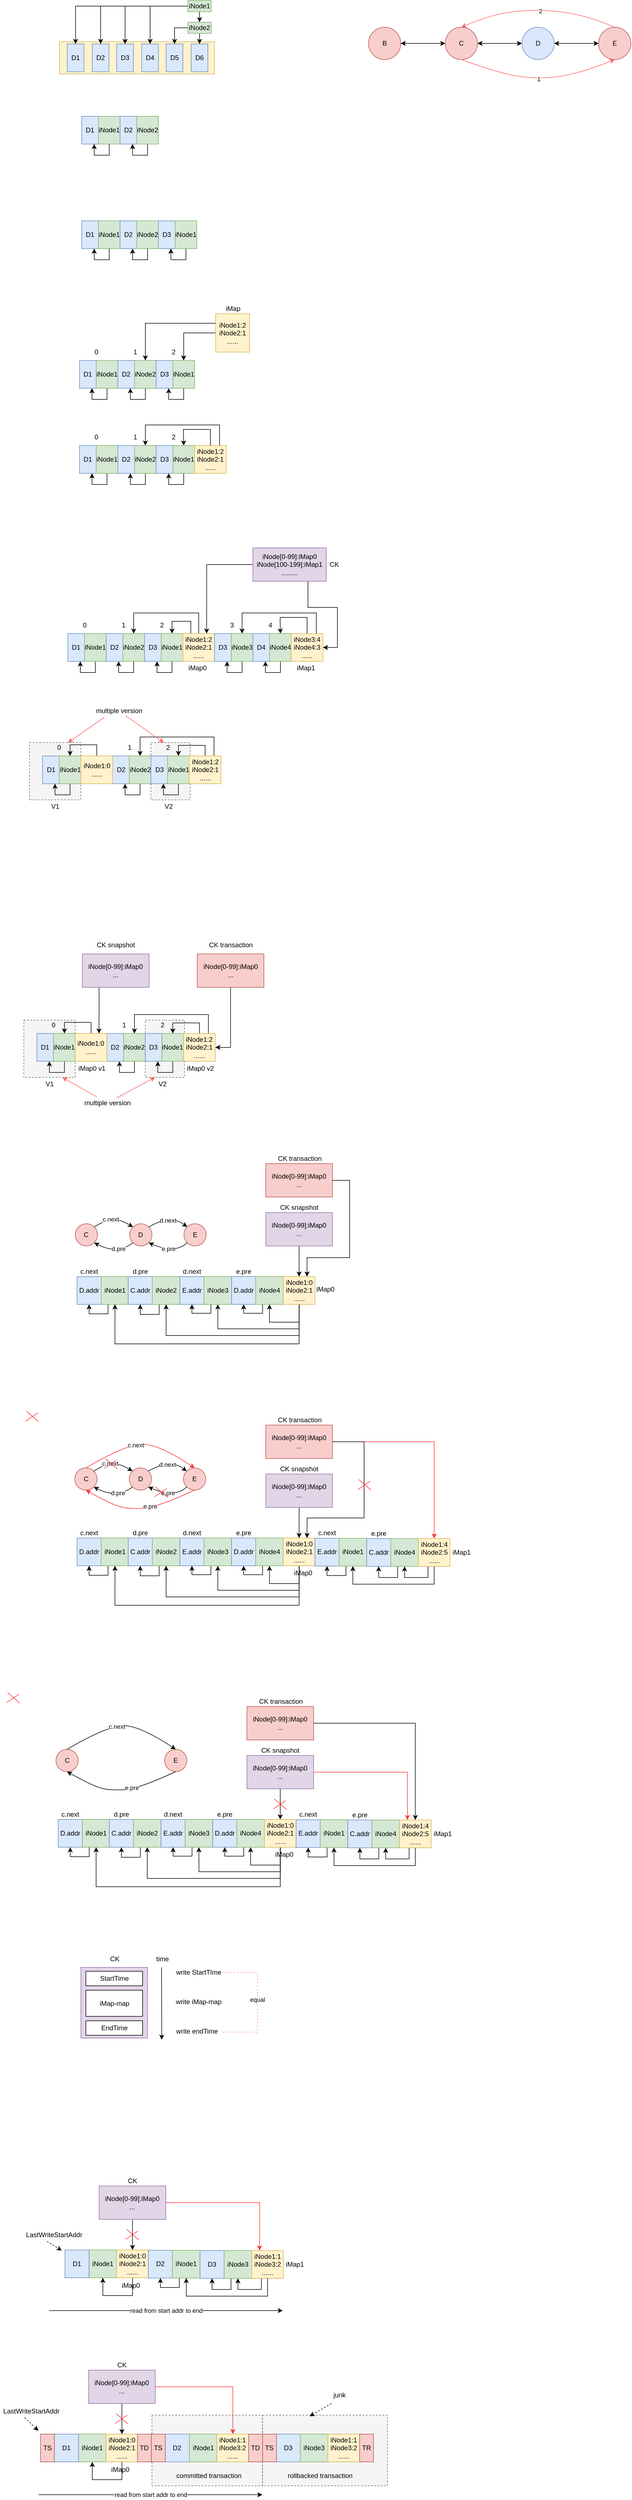 <mxfile version="19.0.3" type="device"><diagram id="mho6ZCY_9qYysm0xMl-8" name="第 1 页"><mxGraphModel dx="814" dy="534" grid="0" gridSize="10" guides="1" tooltips="1" connect="1" arrows="1" fold="1" page="0" pageScale="1" pageWidth="827" pageHeight="1169" math="0" shadow="0"><root><mxCell id="0"/><mxCell id="1" parent="0"/><mxCell id="MP5oNKOP9dcL4W_LWbaU-290" value="" style="rounded=0;whiteSpace=wrap;html=1;fillColor=#f5f5f5;fontColor=#333333;strokeColor=#666666;dashed=1;" vertex="1" parent="1"><mxGeometry x="342.38" y="4533" width="198.62" height="127" as="geometry"/></mxCell><mxCell id="MP5oNKOP9dcL4W_LWbaU-289" value="" style="rounded=0;whiteSpace=wrap;html=1;fillColor=#f5f5f5;fontColor=#333333;strokeColor=#666666;dashed=1;" vertex="1" parent="1"><mxGeometry x="541.38" y="4533" width="224.62" height="127" as="geometry"/></mxCell><mxCell id="ZzCnzDDglhMk52raE2Vz-143" value="" style="rounded=0;whiteSpace=wrap;html=1;fillColor=#f5f5f5;fontColor=#333333;strokeColor=#666666;dashed=1;" parent="1" vertex="1"><mxGeometry x="340.5" y="1525.96" width="70.5" height="103" as="geometry"/></mxCell><mxCell id="ZzCnzDDglhMk52raE2Vz-141" value="" style="rounded=0;whiteSpace=wrap;html=1;fillColor=#f5f5f5;fontColor=#333333;strokeColor=#666666;dashed=1;" parent="1" vertex="1"><mxGeometry x="122" y="1525.96" width="92.5" height="103" as="geometry"/></mxCell><mxCell id="yEvSKuInoJzFRFsukNz9-1" value="" style="rounded=0;whiteSpace=wrap;html=1;fillColor=#fff2cc;strokeColor=#d6b656;" parent="1" vertex="1"><mxGeometry x="176" y="266" width="279" height="58" as="geometry"/></mxCell><mxCell id="yEvSKuInoJzFRFsukNz9-7" value="D1" style="rounded=0;whiteSpace=wrap;html=1;fillColor=#dae8fc;strokeColor=#6c8ebf;" parent="1" vertex="1"><mxGeometry x="190" y="270" width="30" height="50" as="geometry"/></mxCell><mxCell id="yEvSKuInoJzFRFsukNz9-8" value="D2" style="rounded=0;whiteSpace=wrap;html=1;fillColor=#dae8fc;strokeColor=#6c8ebf;" parent="1" vertex="1"><mxGeometry x="235" y="270" width="30" height="50" as="geometry"/></mxCell><mxCell id="yEvSKuInoJzFRFsukNz9-9" value="D3" style="rounded=0;whiteSpace=wrap;html=1;fillColor=#dae8fc;strokeColor=#6c8ebf;" parent="1" vertex="1"><mxGeometry x="279" y="270" width="30" height="50" as="geometry"/></mxCell><mxCell id="yEvSKuInoJzFRFsukNz9-10" value="D4" style="rounded=0;whiteSpace=wrap;html=1;fillColor=#dae8fc;strokeColor=#6c8ebf;" parent="1" vertex="1"><mxGeometry x="324" y="270" width="30" height="50" as="geometry"/></mxCell><mxCell id="yEvSKuInoJzFRFsukNz9-16" style="edgeStyle=orthogonalEdgeStyle;rounded=0;orthogonalLoop=1;jettySize=auto;html=1;entryX=0.5;entryY=0;entryDx=0;entryDy=0;" parent="1" source="yEvSKuInoJzFRFsukNz9-11" target="yEvSKuInoJzFRFsukNz9-7" edge="1"><mxGeometry relative="1" as="geometry"/></mxCell><mxCell id="yEvSKuInoJzFRFsukNz9-17" style="edgeStyle=orthogonalEdgeStyle;rounded=0;orthogonalLoop=1;jettySize=auto;html=1;entryX=0.5;entryY=0;entryDx=0;entryDy=0;" parent="1" source="yEvSKuInoJzFRFsukNz9-11" target="yEvSKuInoJzFRFsukNz9-8" edge="1"><mxGeometry relative="1" as="geometry"/></mxCell><mxCell id="yEvSKuInoJzFRFsukNz9-18" style="edgeStyle=orthogonalEdgeStyle;rounded=0;orthogonalLoop=1;jettySize=auto;html=1;entryX=0.5;entryY=0;entryDx=0;entryDy=0;" parent="1" source="yEvSKuInoJzFRFsukNz9-11" target="yEvSKuInoJzFRFsukNz9-9" edge="1"><mxGeometry relative="1" as="geometry"/></mxCell><mxCell id="yEvSKuInoJzFRFsukNz9-19" style="edgeStyle=orthogonalEdgeStyle;rounded=0;orthogonalLoop=1;jettySize=auto;html=1;entryX=0.5;entryY=0;entryDx=0;entryDy=0;" parent="1" source="yEvSKuInoJzFRFsukNz9-11" target="yEvSKuInoJzFRFsukNz9-10" edge="1"><mxGeometry relative="1" as="geometry"/></mxCell><mxCell id="yEvSKuInoJzFRFsukNz9-21" style="edgeStyle=orthogonalEdgeStyle;rounded=0;orthogonalLoop=1;jettySize=auto;html=1;entryX=0.5;entryY=0;entryDx=0;entryDy=0;" parent="1" source="yEvSKuInoJzFRFsukNz9-11" target="yEvSKuInoJzFRFsukNz9-24" edge="1"><mxGeometry relative="1" as="geometry"><mxPoint x="437" y="200" as="targetPoint"/></mxGeometry></mxCell><mxCell id="yEvSKuInoJzFRFsukNz9-11" value="iNode1" style="rounded=0;whiteSpace=wrap;html=1;fillColor=#d5e8d4;strokeColor=#82b366;" parent="1" vertex="1"><mxGeometry x="407" y="192" width="42" height="20" as="geometry"/></mxCell><mxCell id="yEvSKuInoJzFRFsukNz9-12" value="D5" style="rounded=0;whiteSpace=wrap;html=1;fillColor=#dae8fc;strokeColor=#6c8ebf;" parent="1" vertex="1"><mxGeometry x="368" y="270" width="30" height="50" as="geometry"/></mxCell><mxCell id="yEvSKuInoJzFRFsukNz9-13" value="D6" style="rounded=0;whiteSpace=wrap;html=1;fillColor=#dae8fc;strokeColor=#6c8ebf;" parent="1" vertex="1"><mxGeometry x="413" y="270" width="30" height="50" as="geometry"/></mxCell><mxCell id="yEvSKuInoJzFRFsukNz9-22" style="edgeStyle=orthogonalEdgeStyle;rounded=0;orthogonalLoop=1;jettySize=auto;html=1;entryX=0.5;entryY=0;entryDx=0;entryDy=0;exitX=0;exitY=0.5;exitDx=0;exitDy=0;" parent="1" source="yEvSKuInoJzFRFsukNz9-24" target="yEvSKuInoJzFRFsukNz9-12" edge="1"><mxGeometry relative="1" as="geometry"><mxPoint x="400" y="218" as="sourcePoint"/></mxGeometry></mxCell><mxCell id="yEvSKuInoJzFRFsukNz9-23" style="edgeStyle=orthogonalEdgeStyle;rounded=0;orthogonalLoop=1;jettySize=auto;html=1;entryX=0.5;entryY=0;entryDx=0;entryDy=0;exitX=0.5;exitY=1;exitDx=0;exitDy=0;" parent="1" source="yEvSKuInoJzFRFsukNz9-24" target="yEvSKuInoJzFRFsukNz9-13" edge="1"><mxGeometry relative="1" as="geometry"><mxPoint x="428" y="229" as="sourcePoint"/></mxGeometry></mxCell><mxCell id="yEvSKuInoJzFRFsukNz9-24" value="iNode2" style="rounded=0;whiteSpace=wrap;html=1;fillColor=#d5e8d4;strokeColor=#82b366;" parent="1" vertex="1"><mxGeometry x="407" y="231" width="42" height="20" as="geometry"/></mxCell><mxCell id="ZzCnzDDglhMk52raE2Vz-4" value="D1" style="rounded=0;whiteSpace=wrap;html=1;fillColor=#dae8fc;strokeColor=#6c8ebf;" parent="1" vertex="1"><mxGeometry x="216" y="400" width="30" height="50" as="geometry"/></mxCell><mxCell id="ZzCnzDDglhMk52raE2Vz-6" style="edgeStyle=orthogonalEdgeStyle;rounded=0;orthogonalLoop=1;jettySize=auto;html=1;entryX=0.75;entryY=1;entryDx=0;entryDy=0;exitX=0.5;exitY=1;exitDx=0;exitDy=0;" parent="1" source="ZzCnzDDglhMk52raE2Vz-5" target="ZzCnzDDglhMk52raE2Vz-4" edge="1"><mxGeometry relative="1" as="geometry"><Array as="points"><mxPoint x="266" y="470"/><mxPoint x="239" y="470"/></Array></mxGeometry></mxCell><mxCell id="ZzCnzDDglhMk52raE2Vz-5" value="iNode1" style="rounded=0;whiteSpace=wrap;html=1;fillColor=#d5e8d4;strokeColor=#82b366;" parent="1" vertex="1"><mxGeometry x="246" y="400" width="39" height="50" as="geometry"/></mxCell><mxCell id="ZzCnzDDglhMk52raE2Vz-15" value="D2" style="rounded=0;whiteSpace=wrap;html=1;fillColor=#dae8fc;strokeColor=#6c8ebf;" parent="1" vertex="1"><mxGeometry x="285" y="400" width="30" height="50" as="geometry"/></mxCell><mxCell id="ZzCnzDDglhMk52raE2Vz-16" style="edgeStyle=orthogonalEdgeStyle;rounded=0;orthogonalLoop=1;jettySize=auto;html=1;entryX=0.75;entryY=1;entryDx=0;entryDy=0;exitX=0.5;exitY=1;exitDx=0;exitDy=0;" parent="1" source="ZzCnzDDglhMk52raE2Vz-17" target="ZzCnzDDglhMk52raE2Vz-15" edge="1"><mxGeometry relative="1" as="geometry"><Array as="points"><mxPoint x="335" y="470"/><mxPoint x="308" y="470"/></Array></mxGeometry></mxCell><mxCell id="ZzCnzDDglhMk52raE2Vz-17" value="iNode2" style="rounded=0;whiteSpace=wrap;html=1;fillColor=#d5e8d4;strokeColor=#82b366;" parent="1" vertex="1"><mxGeometry x="315" y="400" width="39" height="50" as="geometry"/></mxCell><mxCell id="ZzCnzDDglhMk52raE2Vz-21" value="D1" style="rounded=0;whiteSpace=wrap;html=1;fillColor=#dae8fc;strokeColor=#6c8ebf;" parent="1" vertex="1"><mxGeometry x="216" y="588" width="30" height="50" as="geometry"/></mxCell><mxCell id="ZzCnzDDglhMk52raE2Vz-22" style="edgeStyle=orthogonalEdgeStyle;rounded=0;orthogonalLoop=1;jettySize=auto;html=1;entryX=0.75;entryY=1;entryDx=0;entryDy=0;exitX=0.5;exitY=1;exitDx=0;exitDy=0;" parent="1" source="ZzCnzDDglhMk52raE2Vz-23" target="ZzCnzDDglhMk52raE2Vz-21" edge="1"><mxGeometry relative="1" as="geometry"><Array as="points"><mxPoint x="266" y="658"/><mxPoint x="239" y="658"/></Array></mxGeometry></mxCell><mxCell id="ZzCnzDDglhMk52raE2Vz-23" value="iNode1" style="rounded=0;whiteSpace=wrap;html=1;fillColor=#d5e8d4;strokeColor=#82b366;" parent="1" vertex="1"><mxGeometry x="246" y="588" width="39" height="50" as="geometry"/></mxCell><mxCell id="ZzCnzDDglhMk52raE2Vz-24" value="D2" style="rounded=0;whiteSpace=wrap;html=1;fillColor=#dae8fc;strokeColor=#6c8ebf;" parent="1" vertex="1"><mxGeometry x="285" y="588" width="30" height="50" as="geometry"/></mxCell><mxCell id="ZzCnzDDglhMk52raE2Vz-25" style="edgeStyle=orthogonalEdgeStyle;rounded=0;orthogonalLoop=1;jettySize=auto;html=1;entryX=0.75;entryY=1;entryDx=0;entryDy=0;exitX=0.5;exitY=1;exitDx=0;exitDy=0;" parent="1" source="ZzCnzDDglhMk52raE2Vz-26" target="ZzCnzDDglhMk52raE2Vz-24" edge="1"><mxGeometry relative="1" as="geometry"><Array as="points"><mxPoint x="335" y="658"/><mxPoint x="308" y="658"/></Array></mxGeometry></mxCell><mxCell id="ZzCnzDDglhMk52raE2Vz-26" value="iNode2" style="rounded=0;whiteSpace=wrap;html=1;fillColor=#d5e8d4;strokeColor=#82b366;" parent="1" vertex="1"><mxGeometry x="315" y="588" width="39" height="50" as="geometry"/></mxCell><mxCell id="ZzCnzDDglhMk52raE2Vz-27" value="D3" style="rounded=0;whiteSpace=wrap;html=1;fillColor=#dae8fc;strokeColor=#6c8ebf;" parent="1" vertex="1"><mxGeometry x="354" y="588" width="30" height="50" as="geometry"/></mxCell><mxCell id="ZzCnzDDglhMk52raE2Vz-28" style="edgeStyle=orthogonalEdgeStyle;rounded=0;orthogonalLoop=1;jettySize=auto;html=1;entryX=0.75;entryY=1;entryDx=0;entryDy=0;exitX=0.5;exitY=1;exitDx=0;exitDy=0;" parent="1" source="ZzCnzDDglhMk52raE2Vz-29" target="ZzCnzDDglhMk52raE2Vz-27" edge="1"><mxGeometry relative="1" as="geometry"><Array as="points"><mxPoint x="404" y="658"/><mxPoint x="377" y="658"/></Array></mxGeometry></mxCell><mxCell id="ZzCnzDDglhMk52raE2Vz-29" value="iNode1" style="rounded=0;whiteSpace=wrap;html=1;fillColor=#d5e8d4;strokeColor=#82b366;" parent="1" vertex="1"><mxGeometry x="384" y="588" width="39" height="50" as="geometry"/></mxCell><mxCell id="ZzCnzDDglhMk52raE2Vz-31" value="D1" style="rounded=0;whiteSpace=wrap;html=1;fillColor=#dae8fc;strokeColor=#6c8ebf;" parent="1" vertex="1"><mxGeometry x="212" y="839" width="30" height="50" as="geometry"/></mxCell><mxCell id="ZzCnzDDglhMk52raE2Vz-32" style="edgeStyle=orthogonalEdgeStyle;rounded=0;orthogonalLoop=1;jettySize=auto;html=1;entryX=0.75;entryY=1;entryDx=0;entryDy=0;exitX=0.5;exitY=1;exitDx=0;exitDy=0;" parent="1" source="ZzCnzDDglhMk52raE2Vz-33" target="ZzCnzDDglhMk52raE2Vz-31" edge="1"><mxGeometry relative="1" as="geometry"><Array as="points"><mxPoint x="262" y="909"/><mxPoint x="235" y="909"/></Array></mxGeometry></mxCell><mxCell id="ZzCnzDDglhMk52raE2Vz-33" value="iNode1" style="rounded=0;whiteSpace=wrap;html=1;fillColor=#d5e8d4;strokeColor=#82b366;" parent="1" vertex="1"><mxGeometry x="242" y="839" width="39" height="50" as="geometry"/></mxCell><mxCell id="ZzCnzDDglhMk52raE2Vz-34" value="D2" style="rounded=0;whiteSpace=wrap;html=1;fillColor=#dae8fc;strokeColor=#6c8ebf;" parent="1" vertex="1"><mxGeometry x="281" y="839" width="30" height="50" as="geometry"/></mxCell><mxCell id="ZzCnzDDglhMk52raE2Vz-35" style="edgeStyle=orthogonalEdgeStyle;rounded=0;orthogonalLoop=1;jettySize=auto;html=1;entryX=0.75;entryY=1;entryDx=0;entryDy=0;exitX=0.5;exitY=1;exitDx=0;exitDy=0;" parent="1" source="ZzCnzDDglhMk52raE2Vz-36" target="ZzCnzDDglhMk52raE2Vz-34" edge="1"><mxGeometry relative="1" as="geometry"><Array as="points"><mxPoint x="331" y="909"/><mxPoint x="304" y="909"/></Array></mxGeometry></mxCell><mxCell id="ZzCnzDDglhMk52raE2Vz-36" value="iNode2" style="rounded=0;whiteSpace=wrap;html=1;fillColor=#d5e8d4;strokeColor=#82b366;" parent="1" vertex="1"><mxGeometry x="311" y="839" width="39" height="50" as="geometry"/></mxCell><mxCell id="ZzCnzDDglhMk52raE2Vz-37" value="D3" style="rounded=0;whiteSpace=wrap;html=1;fillColor=#dae8fc;strokeColor=#6c8ebf;" parent="1" vertex="1"><mxGeometry x="350" y="839" width="30" height="50" as="geometry"/></mxCell><mxCell id="ZzCnzDDglhMk52raE2Vz-38" style="edgeStyle=orthogonalEdgeStyle;rounded=0;orthogonalLoop=1;jettySize=auto;html=1;entryX=0.75;entryY=1;entryDx=0;entryDy=0;exitX=0.5;exitY=1;exitDx=0;exitDy=0;" parent="1" source="ZzCnzDDglhMk52raE2Vz-39" target="ZzCnzDDglhMk52raE2Vz-37" edge="1"><mxGeometry relative="1" as="geometry"><Array as="points"><mxPoint x="400" y="909"/><mxPoint x="373" y="909"/></Array></mxGeometry></mxCell><mxCell id="ZzCnzDDglhMk52raE2Vz-39" value="iNode1" style="rounded=0;whiteSpace=wrap;html=1;fillColor=#d5e8d4;strokeColor=#82b366;" parent="1" vertex="1"><mxGeometry x="380" y="839" width="39" height="50" as="geometry"/></mxCell><mxCell id="ZzCnzDDglhMk52raE2Vz-48" style="edgeStyle=orthogonalEdgeStyle;rounded=0;orthogonalLoop=1;jettySize=auto;html=1;entryX=0.5;entryY=0;entryDx=0;entryDy=0;strokeColor=default;" parent="1" source="ZzCnzDDglhMk52raE2Vz-40" target="ZzCnzDDglhMk52raE2Vz-39" edge="1"><mxGeometry relative="1" as="geometry"/></mxCell><mxCell id="ZzCnzDDglhMk52raE2Vz-49" style="edgeStyle=orthogonalEdgeStyle;rounded=0;orthogonalLoop=1;jettySize=auto;html=1;exitX=0;exitY=0.25;exitDx=0;exitDy=0;entryX=0.5;entryY=0;entryDx=0;entryDy=0;strokeColor=default;" parent="1" source="ZzCnzDDglhMk52raE2Vz-40" target="ZzCnzDDglhMk52raE2Vz-36" edge="1"><mxGeometry relative="1" as="geometry"/></mxCell><mxCell id="ZzCnzDDglhMk52raE2Vz-40" value="iNode1:2&lt;br&gt;iNode2:1&lt;br&gt;......" style="rounded=0;whiteSpace=wrap;html=1;fillColor=#fff2cc;strokeColor=#d6b656;" parent="1" vertex="1"><mxGeometry x="457" y="755" width="61" height="69" as="geometry"/></mxCell><mxCell id="ZzCnzDDglhMk52raE2Vz-41" value="iMap" style="text;html=1;align=center;verticalAlign=middle;resizable=0;points=[];autosize=1;strokeColor=none;fillColor=none;" parent="1" vertex="1"><mxGeometry x="469.5" y="737" width="36" height="18" as="geometry"/></mxCell><mxCell id="ZzCnzDDglhMk52raE2Vz-45" value="0" style="text;html=1;align=center;verticalAlign=middle;resizable=0;points=[];autosize=1;strokeColor=none;fillColor=none;" parent="1" vertex="1"><mxGeometry x="233" y="815" width="17" height="18" as="geometry"/></mxCell><mxCell id="ZzCnzDDglhMk52raE2Vz-46" value="1" style="text;html=1;align=center;verticalAlign=middle;resizable=0;points=[];autosize=1;strokeColor=none;fillColor=none;" parent="1" vertex="1"><mxGeometry x="303" y="815" width="17" height="18" as="geometry"/></mxCell><mxCell id="ZzCnzDDglhMk52raE2Vz-47" value="2" style="text;html=1;align=center;verticalAlign=middle;resizable=0;points=[];autosize=1;strokeColor=none;fillColor=none;" parent="1" vertex="1"><mxGeometry x="372" y="815" width="17" height="18" as="geometry"/></mxCell><mxCell id="ZzCnzDDglhMk52raE2Vz-50" value="D1" style="rounded=0;whiteSpace=wrap;html=1;fillColor=#dae8fc;strokeColor=#6c8ebf;" parent="1" vertex="1"><mxGeometry x="212" y="992" width="30" height="50" as="geometry"/></mxCell><mxCell id="ZzCnzDDglhMk52raE2Vz-51" style="edgeStyle=orthogonalEdgeStyle;rounded=0;orthogonalLoop=1;jettySize=auto;html=1;entryX=0.75;entryY=1;entryDx=0;entryDy=0;exitX=0.5;exitY=1;exitDx=0;exitDy=0;" parent="1" source="ZzCnzDDglhMk52raE2Vz-52" target="ZzCnzDDglhMk52raE2Vz-50" edge="1"><mxGeometry relative="1" as="geometry"><Array as="points"><mxPoint x="262" y="1062"/><mxPoint x="235" y="1062"/></Array></mxGeometry></mxCell><mxCell id="ZzCnzDDglhMk52raE2Vz-52" value="iNode1" style="rounded=0;whiteSpace=wrap;html=1;fillColor=#d5e8d4;strokeColor=#82b366;" parent="1" vertex="1"><mxGeometry x="242" y="992" width="39" height="50" as="geometry"/></mxCell><mxCell id="ZzCnzDDglhMk52raE2Vz-53" value="D2" style="rounded=0;whiteSpace=wrap;html=1;fillColor=#dae8fc;strokeColor=#6c8ebf;" parent="1" vertex="1"><mxGeometry x="281" y="992" width="30" height="50" as="geometry"/></mxCell><mxCell id="ZzCnzDDglhMk52raE2Vz-54" style="edgeStyle=orthogonalEdgeStyle;rounded=0;orthogonalLoop=1;jettySize=auto;html=1;entryX=0.75;entryY=1;entryDx=0;entryDy=0;exitX=0.5;exitY=1;exitDx=0;exitDy=0;" parent="1" source="ZzCnzDDglhMk52raE2Vz-55" target="ZzCnzDDglhMk52raE2Vz-53" edge="1"><mxGeometry relative="1" as="geometry"><Array as="points"><mxPoint x="331" y="1062"/><mxPoint x="304" y="1062"/></Array></mxGeometry></mxCell><mxCell id="ZzCnzDDglhMk52raE2Vz-55" value="iNode2" style="rounded=0;whiteSpace=wrap;html=1;fillColor=#d5e8d4;strokeColor=#82b366;" parent="1" vertex="1"><mxGeometry x="311" y="992" width="39" height="50" as="geometry"/></mxCell><mxCell id="ZzCnzDDglhMk52raE2Vz-56" value="D3" style="rounded=0;whiteSpace=wrap;html=1;fillColor=#dae8fc;strokeColor=#6c8ebf;" parent="1" vertex="1"><mxGeometry x="350" y="992" width="30" height="50" as="geometry"/></mxCell><mxCell id="ZzCnzDDglhMk52raE2Vz-57" style="edgeStyle=orthogonalEdgeStyle;rounded=0;orthogonalLoop=1;jettySize=auto;html=1;entryX=0.75;entryY=1;entryDx=0;entryDy=0;exitX=0.5;exitY=1;exitDx=0;exitDy=0;" parent="1" source="ZzCnzDDglhMk52raE2Vz-58" target="ZzCnzDDglhMk52raE2Vz-56" edge="1"><mxGeometry relative="1" as="geometry"><Array as="points"><mxPoint x="400" y="1062"/><mxPoint x="373" y="1062"/></Array></mxGeometry></mxCell><mxCell id="ZzCnzDDglhMk52raE2Vz-58" value="iNode1" style="rounded=0;whiteSpace=wrap;html=1;fillColor=#d5e8d4;strokeColor=#82b366;" parent="1" vertex="1"><mxGeometry x="380" y="992" width="39" height="50" as="geometry"/></mxCell><mxCell id="ZzCnzDDglhMk52raE2Vz-59" value="0" style="text;html=1;align=center;verticalAlign=middle;resizable=0;points=[];autosize=1;strokeColor=none;fillColor=none;" parent="1" vertex="1"><mxGeometry x="233" y="968" width="17" height="18" as="geometry"/></mxCell><mxCell id="ZzCnzDDglhMk52raE2Vz-60" value="1" style="text;html=1;align=center;verticalAlign=middle;resizable=0;points=[];autosize=1;strokeColor=none;fillColor=none;" parent="1" vertex="1"><mxGeometry x="303" y="968" width="17" height="18" as="geometry"/></mxCell><mxCell id="ZzCnzDDglhMk52raE2Vz-61" value="2" style="text;html=1;align=center;verticalAlign=middle;resizable=0;points=[];autosize=1;strokeColor=none;fillColor=none;" parent="1" vertex="1"><mxGeometry x="372" y="968" width="17" height="18" as="geometry"/></mxCell><mxCell id="ZzCnzDDglhMk52raE2Vz-63" style="edgeStyle=orthogonalEdgeStyle;rounded=0;orthogonalLoop=1;jettySize=auto;html=1;entryX=0.5;entryY=0;entryDx=0;entryDy=0;strokeColor=default;" parent="1" source="ZzCnzDDglhMk52raE2Vz-62" target="ZzCnzDDglhMk52raE2Vz-55" edge="1"><mxGeometry relative="1" as="geometry"><Array as="points"><mxPoint x="464" y="955"/><mxPoint x="331" y="955"/></Array></mxGeometry></mxCell><mxCell id="ZzCnzDDglhMk52raE2Vz-64" style="edgeStyle=orthogonalEdgeStyle;rounded=0;orthogonalLoop=1;jettySize=auto;html=1;exitX=0.5;exitY=0;exitDx=0;exitDy=0;entryX=0.5;entryY=0;entryDx=0;entryDy=0;strokeColor=default;" parent="1" source="ZzCnzDDglhMk52raE2Vz-62" target="ZzCnzDDglhMk52raE2Vz-58" edge="1"><mxGeometry relative="1" as="geometry"><Array as="points"><mxPoint x="448" y="963"/><mxPoint x="399" y="963"/><mxPoint x="399" y="969"/></Array></mxGeometry></mxCell><mxCell id="ZzCnzDDglhMk52raE2Vz-62" value="iNode1:2&lt;br&gt;iNode2:1&lt;br&gt;......" style="rounded=0;whiteSpace=wrap;html=1;fillColor=#fff2cc;strokeColor=#d6b656;" parent="1" vertex="1"><mxGeometry x="419" y="992" width="57" height="50" as="geometry"/></mxCell><mxCell id="ZzCnzDDglhMk52raE2Vz-80" value="D1" style="rounded=0;whiteSpace=wrap;html=1;fillColor=#dae8fc;strokeColor=#6c8ebf;" parent="1" vertex="1"><mxGeometry x="191" y="1330" width="30" height="50" as="geometry"/></mxCell><mxCell id="ZzCnzDDglhMk52raE2Vz-81" style="edgeStyle=orthogonalEdgeStyle;rounded=0;orthogonalLoop=1;jettySize=auto;html=1;entryX=0.75;entryY=1;entryDx=0;entryDy=0;exitX=0.5;exitY=1;exitDx=0;exitDy=0;" parent="1" source="ZzCnzDDglhMk52raE2Vz-82" target="ZzCnzDDglhMk52raE2Vz-80" edge="1"><mxGeometry relative="1" as="geometry"><Array as="points"><mxPoint x="241" y="1400"/><mxPoint x="214" y="1400"/></Array></mxGeometry></mxCell><mxCell id="ZzCnzDDglhMk52raE2Vz-82" value="iNode1" style="rounded=0;whiteSpace=wrap;html=1;fillColor=#d5e8d4;strokeColor=#82b366;" parent="1" vertex="1"><mxGeometry x="221" y="1330" width="39" height="50" as="geometry"/></mxCell><mxCell id="ZzCnzDDglhMk52raE2Vz-83" value="D2" style="rounded=0;whiteSpace=wrap;html=1;fillColor=#dae8fc;strokeColor=#6c8ebf;" parent="1" vertex="1"><mxGeometry x="260" y="1330" width="30" height="50" as="geometry"/></mxCell><mxCell id="ZzCnzDDglhMk52raE2Vz-84" style="edgeStyle=orthogonalEdgeStyle;rounded=0;orthogonalLoop=1;jettySize=auto;html=1;entryX=0.75;entryY=1;entryDx=0;entryDy=0;exitX=0.5;exitY=1;exitDx=0;exitDy=0;" parent="1" source="ZzCnzDDglhMk52raE2Vz-85" target="ZzCnzDDglhMk52raE2Vz-83" edge="1"><mxGeometry relative="1" as="geometry"><Array as="points"><mxPoint x="310" y="1400"/><mxPoint x="283" y="1400"/></Array></mxGeometry></mxCell><mxCell id="ZzCnzDDglhMk52raE2Vz-85" value="iNode2" style="rounded=0;whiteSpace=wrap;html=1;fillColor=#d5e8d4;strokeColor=#82b366;" parent="1" vertex="1"><mxGeometry x="290" y="1330" width="39" height="50" as="geometry"/></mxCell><mxCell id="ZzCnzDDglhMk52raE2Vz-86" value="D3" style="rounded=0;whiteSpace=wrap;html=1;fillColor=#dae8fc;strokeColor=#6c8ebf;" parent="1" vertex="1"><mxGeometry x="329" y="1330" width="30" height="50" as="geometry"/></mxCell><mxCell id="ZzCnzDDglhMk52raE2Vz-87" style="edgeStyle=orthogonalEdgeStyle;rounded=0;orthogonalLoop=1;jettySize=auto;html=1;entryX=0.75;entryY=1;entryDx=0;entryDy=0;exitX=0.5;exitY=1;exitDx=0;exitDy=0;" parent="1" source="ZzCnzDDglhMk52raE2Vz-88" target="ZzCnzDDglhMk52raE2Vz-86" edge="1"><mxGeometry relative="1" as="geometry"><Array as="points"><mxPoint x="379" y="1400"/><mxPoint x="352" y="1400"/></Array></mxGeometry></mxCell><mxCell id="ZzCnzDDglhMk52raE2Vz-88" value="iNode1" style="rounded=0;whiteSpace=wrap;html=1;fillColor=#d5e8d4;strokeColor=#82b366;" parent="1" vertex="1"><mxGeometry x="359" y="1330" width="39" height="50" as="geometry"/></mxCell><mxCell id="ZzCnzDDglhMk52raE2Vz-89" value="0" style="text;html=1;align=center;verticalAlign=middle;resizable=0;points=[];autosize=1;strokeColor=none;fillColor=none;" parent="1" vertex="1"><mxGeometry x="212" y="1306" width="17" height="18" as="geometry"/></mxCell><mxCell id="ZzCnzDDglhMk52raE2Vz-90" value="1" style="text;html=1;align=center;verticalAlign=middle;resizable=0;points=[];autosize=1;strokeColor=none;fillColor=none;" parent="1" vertex="1"><mxGeometry x="282" y="1306" width="17" height="18" as="geometry"/></mxCell><mxCell id="ZzCnzDDglhMk52raE2Vz-91" value="2" style="text;html=1;align=center;verticalAlign=middle;resizable=0;points=[];autosize=1;strokeColor=none;fillColor=none;" parent="1" vertex="1"><mxGeometry x="351" y="1306" width="17" height="18" as="geometry"/></mxCell><mxCell id="ZzCnzDDglhMk52raE2Vz-92" style="edgeStyle=orthogonalEdgeStyle;rounded=0;orthogonalLoop=1;jettySize=auto;html=1;entryX=0.5;entryY=0;entryDx=0;entryDy=0;strokeColor=default;exitX=0.5;exitY=0;exitDx=0;exitDy=0;" parent="1" source="ZzCnzDDglhMk52raE2Vz-94" target="ZzCnzDDglhMk52raE2Vz-85" edge="1"><mxGeometry relative="1" as="geometry"><Array as="points"><mxPoint x="426" y="1293"/><mxPoint x="310" y="1293"/></Array></mxGeometry></mxCell><mxCell id="ZzCnzDDglhMk52raE2Vz-112" style="edgeStyle=orthogonalEdgeStyle;rounded=0;orthogonalLoop=1;jettySize=auto;html=1;exitX=0.25;exitY=0;exitDx=0;exitDy=0;entryX=0.5;entryY=0;entryDx=0;entryDy=0;strokeColor=default;" parent="1" source="ZzCnzDDglhMk52raE2Vz-94" target="ZzCnzDDglhMk52raE2Vz-88" edge="1"><mxGeometry relative="1" as="geometry"><Array as="points"><mxPoint x="412" y="1308"/><mxPoint x="378" y="1308"/></Array></mxGeometry></mxCell><mxCell id="ZzCnzDDglhMk52raE2Vz-94" value="iNode1:2&lt;br&gt;iNode2:1&lt;br&gt;......" style="rounded=0;whiteSpace=wrap;html=1;fillColor=#fff2cc;strokeColor=#d6b656;" parent="1" vertex="1"><mxGeometry x="398" y="1330" width="57" height="50" as="geometry"/></mxCell><mxCell id="ZzCnzDDglhMk52raE2Vz-95" value="iMap0" style="text;html=1;align=center;verticalAlign=middle;resizable=0;points=[];autosize=1;strokeColor=none;fillColor=none;" parent="1" vertex="1"><mxGeometry x="402" y="1383" width="43" height="18" as="geometry"/></mxCell><mxCell id="ZzCnzDDglhMk52raE2Vz-96" value="D3" style="rounded=0;whiteSpace=wrap;html=1;fillColor=#dae8fc;strokeColor=#6c8ebf;" parent="1" vertex="1"><mxGeometry x="455" y="1330" width="30" height="50" as="geometry"/></mxCell><mxCell id="ZzCnzDDglhMk52raE2Vz-97" style="edgeStyle=orthogonalEdgeStyle;rounded=0;orthogonalLoop=1;jettySize=auto;html=1;entryX=0.75;entryY=1;entryDx=0;entryDy=0;exitX=0.5;exitY=1;exitDx=0;exitDy=0;" parent="1" source="ZzCnzDDglhMk52raE2Vz-98" target="ZzCnzDDglhMk52raE2Vz-96" edge="1"><mxGeometry relative="1" as="geometry"><Array as="points"><mxPoint x="505" y="1400"/><mxPoint x="478" y="1400"/></Array></mxGeometry></mxCell><mxCell id="ZzCnzDDglhMk52raE2Vz-98" value="iNode3" style="rounded=0;whiteSpace=wrap;html=1;fillColor=#d5e8d4;strokeColor=#82b366;" parent="1" vertex="1"><mxGeometry x="485" y="1330" width="39" height="50" as="geometry"/></mxCell><mxCell id="ZzCnzDDglhMk52raE2Vz-99" value="D4" style="rounded=0;whiteSpace=wrap;html=1;fillColor=#dae8fc;strokeColor=#6c8ebf;" parent="1" vertex="1"><mxGeometry x="524" y="1330" width="30" height="50" as="geometry"/></mxCell><mxCell id="ZzCnzDDglhMk52raE2Vz-100" style="edgeStyle=orthogonalEdgeStyle;rounded=0;orthogonalLoop=1;jettySize=auto;html=1;entryX=0.75;entryY=1;entryDx=0;entryDy=0;exitX=0.5;exitY=1;exitDx=0;exitDy=0;" parent="1" source="ZzCnzDDglhMk52raE2Vz-101" target="ZzCnzDDglhMk52raE2Vz-99" edge="1"><mxGeometry relative="1" as="geometry"><Array as="points"><mxPoint x="574" y="1400"/><mxPoint x="547" y="1400"/></Array></mxGeometry></mxCell><mxCell id="ZzCnzDDglhMk52raE2Vz-101" value="iNode4" style="rounded=0;whiteSpace=wrap;html=1;fillColor=#d5e8d4;strokeColor=#82b366;" parent="1" vertex="1"><mxGeometry x="554" y="1330" width="39" height="50" as="geometry"/></mxCell><mxCell id="ZzCnzDDglhMk52raE2Vz-102" value="3" style="text;html=1;align=center;verticalAlign=middle;resizable=0;points=[];autosize=1;strokeColor=none;fillColor=none;" parent="1" vertex="1"><mxGeometry x="477" y="1306" width="17" height="18" as="geometry"/></mxCell><mxCell id="ZzCnzDDglhMk52raE2Vz-103" value="4" style="text;html=1;align=center;verticalAlign=middle;resizable=0;points=[];autosize=1;strokeColor=none;fillColor=none;" parent="1" vertex="1"><mxGeometry x="546" y="1306" width="17" height="18" as="geometry"/></mxCell><mxCell id="ZzCnzDDglhMk52raE2Vz-104" style="edgeStyle=orthogonalEdgeStyle;rounded=0;orthogonalLoop=1;jettySize=auto;html=1;entryX=0.5;entryY=0;entryDx=0;entryDy=0;strokeColor=default;" parent="1" source="ZzCnzDDglhMk52raE2Vz-106" target="ZzCnzDDglhMk52raE2Vz-98" edge="1"><mxGeometry relative="1" as="geometry"><Array as="points"><mxPoint x="638" y="1293"/><mxPoint x="505" y="1293"/></Array></mxGeometry></mxCell><mxCell id="ZzCnzDDglhMk52raE2Vz-105" style="edgeStyle=orthogonalEdgeStyle;rounded=0;orthogonalLoop=1;jettySize=auto;html=1;exitX=0.5;exitY=0;exitDx=0;exitDy=0;entryX=0.5;entryY=0;entryDx=0;entryDy=0;strokeColor=default;" parent="1" source="ZzCnzDDglhMk52raE2Vz-106" target="ZzCnzDDglhMk52raE2Vz-101" edge="1"><mxGeometry relative="1" as="geometry"><Array as="points"><mxPoint x="622" y="1301"/><mxPoint x="573" y="1301"/><mxPoint x="573" y="1307"/></Array></mxGeometry></mxCell><mxCell id="ZzCnzDDglhMk52raE2Vz-106" value="iNode3:4&lt;br&gt;iNode4:3&lt;br&gt;......" style="rounded=0;whiteSpace=wrap;html=1;fillColor=#fff2cc;strokeColor=#d6b656;" parent="1" vertex="1"><mxGeometry x="593" y="1330" width="57" height="50" as="geometry"/></mxCell><mxCell id="ZzCnzDDglhMk52raE2Vz-107" value="iMap1" style="text;html=1;align=center;verticalAlign=middle;resizable=0;points=[];autosize=1;strokeColor=none;fillColor=none;" parent="1" vertex="1"><mxGeometry x="597" y="1383" width="43" height="18" as="geometry"/></mxCell><mxCell id="ZzCnzDDglhMk52raE2Vz-110" style="edgeStyle=orthogonalEdgeStyle;rounded=0;orthogonalLoop=1;jettySize=auto;html=1;entryX=1;entryY=0.5;entryDx=0;entryDy=0;strokeColor=default;exitX=0.75;exitY=1;exitDx=0;exitDy=0;" parent="1" source="ZzCnzDDglhMk52raE2Vz-108" target="ZzCnzDDglhMk52raE2Vz-106" edge="1"><mxGeometry relative="1" as="geometry"/></mxCell><mxCell id="ZzCnzDDglhMk52raE2Vz-111" style="edgeStyle=orthogonalEdgeStyle;rounded=0;orthogonalLoop=1;jettySize=auto;html=1;strokeColor=default;entryX=0.75;entryY=0;entryDx=0;entryDy=0;" parent="1" source="ZzCnzDDglhMk52raE2Vz-108" target="ZzCnzDDglhMk52raE2Vz-94" edge="1"><mxGeometry relative="1" as="geometry"><mxPoint x="471.6" y="1276.4" as="targetPoint"/></mxGeometry></mxCell><mxCell id="ZzCnzDDglhMk52raE2Vz-108" value="iNode[0-99]:iMap0&lt;br&gt;iNode[100-199]:iMap1&lt;br&gt;........." style="rounded=0;whiteSpace=wrap;html=1;fillColor=#e1d5e7;strokeColor=#9673a6;" parent="1" vertex="1"><mxGeometry x="524" y="1176" width="132" height="60" as="geometry"/></mxCell><mxCell id="ZzCnzDDglhMk52raE2Vz-109" value="CK" style="text;html=1;align=center;verticalAlign=middle;resizable=0;points=[];autosize=1;strokeColor=none;fillColor=none;" parent="1" vertex="1"><mxGeometry x="656" y="1197" width="27" height="18" as="geometry"/></mxCell><mxCell id="ZzCnzDDglhMk52raE2Vz-115" value="" style="edgeStyle=orthogonalEdgeStyle;rounded=0;orthogonalLoop=1;jettySize=auto;html=1;strokeColor=default;" parent="1" source="ZzCnzDDglhMk52raE2Vz-113" target="ZzCnzDDglhMk52raE2Vz-114" edge="1"><mxGeometry relative="1" as="geometry"/></mxCell><mxCell id="ZzCnzDDglhMk52raE2Vz-113" value="B" style="ellipse;whiteSpace=wrap;html=1;aspect=fixed;fillColor=#f8cecc;strokeColor=#b85450;" parent="1" vertex="1"><mxGeometry x="732" y="240" width="58" height="58" as="geometry"/></mxCell><mxCell id="ZzCnzDDglhMk52raE2Vz-117" value="" style="edgeStyle=orthogonalEdgeStyle;rounded=0;orthogonalLoop=1;jettySize=auto;html=1;strokeColor=default;" parent="1" source="ZzCnzDDglhMk52raE2Vz-114" target="ZzCnzDDglhMk52raE2Vz-116" edge="1"><mxGeometry relative="1" as="geometry"/></mxCell><mxCell id="ZzCnzDDglhMk52raE2Vz-120" style="edgeStyle=orthogonalEdgeStyle;rounded=0;orthogonalLoop=1;jettySize=auto;html=1;entryX=1;entryY=0.5;entryDx=0;entryDy=0;strokeColor=default;" parent="1" source="ZzCnzDDglhMk52raE2Vz-114" target="ZzCnzDDglhMk52raE2Vz-113" edge="1"><mxGeometry relative="1" as="geometry"/></mxCell><mxCell id="ZzCnzDDglhMk52raE2Vz-114" value="C" style="ellipse;whiteSpace=wrap;html=1;aspect=fixed;fillColor=#f8cecc;strokeColor=#b85450;" parent="1" vertex="1"><mxGeometry x="870" y="240" width="58" height="58" as="geometry"/></mxCell><mxCell id="ZzCnzDDglhMk52raE2Vz-119" value="" style="edgeStyle=orthogonalEdgeStyle;rounded=0;orthogonalLoop=1;jettySize=auto;html=1;strokeColor=default;" parent="1" source="ZzCnzDDglhMk52raE2Vz-116" target="ZzCnzDDglhMk52raE2Vz-118" edge="1"><mxGeometry relative="1" as="geometry"/></mxCell><mxCell id="ZzCnzDDglhMk52raE2Vz-121" style="edgeStyle=orthogonalEdgeStyle;rounded=0;orthogonalLoop=1;jettySize=auto;html=1;entryX=1;entryY=0.5;entryDx=0;entryDy=0;strokeColor=default;" parent="1" source="ZzCnzDDglhMk52raE2Vz-116" target="ZzCnzDDglhMk52raE2Vz-114" edge="1"><mxGeometry relative="1" as="geometry"/></mxCell><mxCell id="ZzCnzDDglhMk52raE2Vz-116" value="D" style="ellipse;whiteSpace=wrap;html=1;aspect=fixed;fillColor=#dae8fc;strokeColor=#6c8ebf;" parent="1" vertex="1"><mxGeometry x="1008" y="240" width="58" height="58" as="geometry"/></mxCell><mxCell id="ZzCnzDDglhMk52raE2Vz-122" style="edgeStyle=orthogonalEdgeStyle;rounded=0;orthogonalLoop=1;jettySize=auto;html=1;strokeColor=default;" parent="1" source="ZzCnzDDglhMk52raE2Vz-118" target="ZzCnzDDglhMk52raE2Vz-116" edge="1"><mxGeometry relative="1" as="geometry"/></mxCell><mxCell id="ZzCnzDDglhMk52raE2Vz-118" value="E" style="ellipse;whiteSpace=wrap;html=1;aspect=fixed;fillColor=#f8cecc;strokeColor=#b85450;" parent="1" vertex="1"><mxGeometry x="1146" y="240" width="58" height="58" as="geometry"/></mxCell><mxCell id="ZzCnzDDglhMk52raE2Vz-123" value="" style="curved=1;endArrow=classic;html=1;rounded=0;strokeColor=#FF6666;exitX=0.5;exitY=1;exitDx=0;exitDy=0;entryX=0.5;entryY=1;entryDx=0;entryDy=0;" parent="1" source="ZzCnzDDglhMk52raE2Vz-114" target="ZzCnzDDglhMk52raE2Vz-118" edge="1"><mxGeometry width="50" height="50" relative="1" as="geometry"><mxPoint x="1063" y="389" as="sourcePoint"/><mxPoint x="1113" y="339" as="targetPoint"/><Array as="points"><mxPoint x="964" y="322"/><mxPoint x="1038" y="334"/><mxPoint x="1116" y="322"/></Array></mxGeometry></mxCell><mxCell id="ZzCnzDDglhMk52raE2Vz-124" value="1" style="edgeLabel;html=1;align=center;verticalAlign=middle;resizable=0;points=[];" parent="ZzCnzDDglhMk52raE2Vz-123" vertex="1" connectable="0"><mxGeometry x="0.17" y="1" relative="1" as="geometry"><mxPoint x="-24" y="3" as="offset"/></mxGeometry></mxCell><mxCell id="ZzCnzDDglhMk52raE2Vz-125" value="2" style="curved=1;endArrow=classic;html=1;rounded=0;strokeColor=#FF6666;entryX=0.5;entryY=0;entryDx=0;entryDy=0;exitX=0.5;exitY=0;exitDx=0;exitDy=0;" parent="1" source="ZzCnzDDglhMk52raE2Vz-118" target="ZzCnzDDglhMk52raE2Vz-114" edge="1"><mxGeometry x="-0.033" y="4" width="50" height="50" relative="1" as="geometry"><mxPoint x="1050" y="208" as="sourcePoint"/><mxPoint x="1100" y="158" as="targetPoint"/><Array as="points"><mxPoint x="1126" y="219"/><mxPoint x="1041" y="207"/><mxPoint x="954" y="216"/></Array><mxPoint as="offset"/></mxGeometry></mxCell><mxCell id="ZzCnzDDglhMk52raE2Vz-126" value="D1" style="rounded=0;whiteSpace=wrap;html=1;fillColor=#dae8fc;strokeColor=#6c8ebf;" parent="1" vertex="1"><mxGeometry x="145.5" y="1549.96" width="30" height="50" as="geometry"/></mxCell><mxCell id="ZzCnzDDglhMk52raE2Vz-127" style="edgeStyle=orthogonalEdgeStyle;rounded=0;orthogonalLoop=1;jettySize=auto;html=1;entryX=0.75;entryY=1;entryDx=0;entryDy=0;exitX=0.5;exitY=1;exitDx=0;exitDy=0;" parent="1" source="ZzCnzDDglhMk52raE2Vz-128" target="ZzCnzDDglhMk52raE2Vz-126" edge="1"><mxGeometry relative="1" as="geometry"><Array as="points"><mxPoint x="195.5" y="1619.96"/><mxPoint x="168.5" y="1619.96"/></Array></mxGeometry></mxCell><mxCell id="ZzCnzDDglhMk52raE2Vz-128" value="iNode1" style="rounded=0;whiteSpace=wrap;html=1;fillColor=#d5e8d4;strokeColor=#82b366;" parent="1" vertex="1"><mxGeometry x="175.5" y="1549.96" width="39" height="50" as="geometry"/></mxCell><mxCell id="ZzCnzDDglhMk52raE2Vz-129" value="D2" style="rounded=0;whiteSpace=wrap;html=1;fillColor=#dae8fc;strokeColor=#6c8ebf;" parent="1" vertex="1"><mxGeometry x="271.5" y="1549.96" width="30" height="50" as="geometry"/></mxCell><mxCell id="ZzCnzDDglhMk52raE2Vz-130" style="edgeStyle=orthogonalEdgeStyle;rounded=0;orthogonalLoop=1;jettySize=auto;html=1;entryX=0.75;entryY=1;entryDx=0;entryDy=0;exitX=0.5;exitY=1;exitDx=0;exitDy=0;" parent="1" source="ZzCnzDDglhMk52raE2Vz-131" target="ZzCnzDDglhMk52raE2Vz-129" edge="1"><mxGeometry relative="1" as="geometry"><Array as="points"><mxPoint x="321.5" y="1619.96"/><mxPoint x="294.5" y="1619.96"/></Array></mxGeometry></mxCell><mxCell id="ZzCnzDDglhMk52raE2Vz-131" value="iNode2" style="rounded=0;whiteSpace=wrap;html=1;fillColor=#d5e8d4;strokeColor=#82b366;" parent="1" vertex="1"><mxGeometry x="301.5" y="1549.96" width="39" height="50" as="geometry"/></mxCell><mxCell id="ZzCnzDDglhMk52raE2Vz-132" value="D3" style="rounded=0;whiteSpace=wrap;html=1;fillColor=#dae8fc;strokeColor=#6c8ebf;" parent="1" vertex="1"><mxGeometry x="340.5" y="1549.96" width="30" height="50" as="geometry"/></mxCell><mxCell id="ZzCnzDDglhMk52raE2Vz-133" style="edgeStyle=orthogonalEdgeStyle;rounded=0;orthogonalLoop=1;jettySize=auto;html=1;entryX=0.75;entryY=1;entryDx=0;entryDy=0;exitX=0.5;exitY=1;exitDx=0;exitDy=0;" parent="1" source="ZzCnzDDglhMk52raE2Vz-134" target="ZzCnzDDglhMk52raE2Vz-132" edge="1"><mxGeometry relative="1" as="geometry"><Array as="points"><mxPoint x="390.5" y="1619.96"/><mxPoint x="363.5" y="1619.96"/></Array></mxGeometry></mxCell><mxCell id="ZzCnzDDglhMk52raE2Vz-134" value="iNode1" style="rounded=0;whiteSpace=wrap;html=1;fillColor=#d5e8d4;strokeColor=#82b366;" parent="1" vertex="1"><mxGeometry x="370.5" y="1549.96" width="39" height="50" as="geometry"/></mxCell><mxCell id="ZzCnzDDglhMk52raE2Vz-135" value="0" style="text;html=1;align=center;verticalAlign=middle;resizable=0;points=[];autosize=1;strokeColor=none;fillColor=none;" parent="1" vertex="1"><mxGeometry x="166.5" y="1525.96" width="17" height="18" as="geometry"/></mxCell><mxCell id="ZzCnzDDglhMk52raE2Vz-136" value="1" style="text;html=1;align=center;verticalAlign=middle;resizable=0;points=[];autosize=1;strokeColor=none;fillColor=none;" parent="1" vertex="1"><mxGeometry x="293.5" y="1525.96" width="17" height="18" as="geometry"/></mxCell><mxCell id="ZzCnzDDglhMk52raE2Vz-137" value="2" style="text;html=1;align=center;verticalAlign=middle;resizable=0;points=[];autosize=1;strokeColor=none;fillColor=none;" parent="1" vertex="1"><mxGeometry x="362.5" y="1525.96" width="17" height="18" as="geometry"/></mxCell><mxCell id="ZzCnzDDglhMk52raE2Vz-138" style="edgeStyle=orthogonalEdgeStyle;rounded=0;orthogonalLoop=1;jettySize=auto;html=1;entryX=0.5;entryY=0;entryDx=0;entryDy=0;strokeColor=default;" parent="1" source="ZzCnzDDglhMk52raE2Vz-140" target="ZzCnzDDglhMk52raE2Vz-131" edge="1"><mxGeometry relative="1" as="geometry"><Array as="points"><mxPoint x="454" y="1516"/><mxPoint x="321" y="1516"/></Array></mxGeometry></mxCell><mxCell id="ZzCnzDDglhMk52raE2Vz-139" style="edgeStyle=orthogonalEdgeStyle;rounded=0;orthogonalLoop=1;jettySize=auto;html=1;exitX=0.5;exitY=0;exitDx=0;exitDy=0;entryX=0.5;entryY=0;entryDx=0;entryDy=0;strokeColor=default;" parent="1" source="ZzCnzDDglhMk52raE2Vz-140" target="ZzCnzDDglhMk52raE2Vz-134" edge="1"><mxGeometry relative="1" as="geometry"><Array as="points"><mxPoint x="438" y="1531"/><mxPoint x="390" y="1531"/></Array></mxGeometry></mxCell><mxCell id="ZzCnzDDglhMk52raE2Vz-140" value="iNode1:2&lt;br&gt;iNode2:1&lt;br&gt;......" style="rounded=0;whiteSpace=wrap;html=1;fillColor=#fff2cc;strokeColor=#d6b656;" parent="1" vertex="1"><mxGeometry x="409.5" y="1549.96" width="57" height="50" as="geometry"/></mxCell><mxCell id="ZzCnzDDglhMk52raE2Vz-142" value="V1" style="text;html=1;align=center;verticalAlign=middle;resizable=0;points=[];autosize=1;strokeColor=none;fillColor=none;" parent="1" vertex="1"><mxGeometry x="155.75" y="1632" width="25" height="18" as="geometry"/></mxCell><mxCell id="ZzCnzDDglhMk52raE2Vz-144" value="V2" style="text;html=1;align=center;verticalAlign=middle;resizable=0;points=[];autosize=1;strokeColor=none;fillColor=none;" parent="1" vertex="1"><mxGeometry x="359" y="1632" width="25" height="18" as="geometry"/></mxCell><mxCell id="ZzCnzDDglhMk52raE2Vz-145" value="multiple version" style="text;html=1;align=center;verticalAlign=middle;resizable=0;points=[];autosize=1;strokeColor=none;fillColor=none;" parent="1" vertex="1"><mxGeometry x="236" y="1460" width="93" height="18" as="geometry"/></mxCell><mxCell id="ZzCnzDDglhMk52raE2Vz-146" value="" style="endArrow=classic;html=1;rounded=0;strokeColor=#FF6666;exitX=0.22;exitY=1.156;exitDx=0;exitDy=0;exitPerimeter=0;entryX=0.75;entryY=0;entryDx=0;entryDy=0;" parent="1" source="ZzCnzDDglhMk52raE2Vz-145" target="ZzCnzDDglhMk52raE2Vz-141" edge="1"><mxGeometry width="50" height="50" relative="1" as="geometry"><mxPoint x="175" y="1482" as="sourcePoint"/><mxPoint x="218" y="1516" as="targetPoint"/></mxGeometry></mxCell><mxCell id="ZzCnzDDglhMk52raE2Vz-147" value="" style="endArrow=classic;html=1;rounded=0;strokeColor=#FF6666;entryX=0.065;entryY=0.002;entryDx=0;entryDy=0;entryPerimeter=0;" parent="1" source="ZzCnzDDglhMk52raE2Vz-145" target="ZzCnzDDglhMk52raE2Vz-137" edge="1"><mxGeometry width="50" height="50" relative="1" as="geometry"><mxPoint x="359.0" y="1478.998" as="sourcePoint"/><mxPoint x="303.04" y="1516.19" as="targetPoint"/></mxGeometry></mxCell><mxCell id="ZzCnzDDglhMk52raE2Vz-149" style="edgeStyle=orthogonalEdgeStyle;rounded=0;orthogonalLoop=1;jettySize=auto;html=1;entryX=0.5;entryY=0;entryDx=0;entryDy=0;strokeColor=#000000;" parent="1" source="ZzCnzDDglhMk52raE2Vz-148" target="ZzCnzDDglhMk52raE2Vz-128" edge="1"><mxGeometry relative="1" as="geometry"><Array as="points"><mxPoint x="243" y="1530"/><mxPoint x="195" y="1530"/></Array></mxGeometry></mxCell><mxCell id="ZzCnzDDglhMk52raE2Vz-148" value="iNode1:0&lt;br&gt;......" style="rounded=0;whiteSpace=wrap;html=1;fillColor=#fff2cc;strokeColor=#d6b656;" parent="1" vertex="1"><mxGeometry x="214.5" y="1549.96" width="57" height="50" as="geometry"/></mxCell><mxCell id="ZzCnzDDglhMk52raE2Vz-150" value="" style="rounded=0;whiteSpace=wrap;html=1;fillColor=#f5f5f5;fontColor=#333333;strokeColor=#666666;dashed=1;" parent="1" vertex="1"><mxGeometry x="330.38" y="2024.96" width="70.5" height="103" as="geometry"/></mxCell><mxCell id="ZzCnzDDglhMk52raE2Vz-151" value="" style="rounded=0;whiteSpace=wrap;html=1;fillColor=#f5f5f5;fontColor=#333333;strokeColor=#666666;dashed=1;" parent="1" vertex="1"><mxGeometry x="111.88" y="2024.96" width="92.5" height="103" as="geometry"/></mxCell><mxCell id="ZzCnzDDglhMk52raE2Vz-152" value="D1" style="rounded=0;whiteSpace=wrap;html=1;fillColor=#dae8fc;strokeColor=#6c8ebf;" parent="1" vertex="1"><mxGeometry x="135.38" y="2048.96" width="30" height="50" as="geometry"/></mxCell><mxCell id="ZzCnzDDglhMk52raE2Vz-153" style="edgeStyle=orthogonalEdgeStyle;rounded=0;orthogonalLoop=1;jettySize=auto;html=1;entryX=0.75;entryY=1;entryDx=0;entryDy=0;exitX=0.5;exitY=1;exitDx=0;exitDy=0;" parent="1" source="ZzCnzDDglhMk52raE2Vz-154" target="ZzCnzDDglhMk52raE2Vz-152" edge="1"><mxGeometry relative="1" as="geometry"><Array as="points"><mxPoint x="185.38" y="2118.96"/><mxPoint x="158.38" y="2118.96"/></Array></mxGeometry></mxCell><mxCell id="ZzCnzDDglhMk52raE2Vz-154" value="iNode1" style="rounded=0;whiteSpace=wrap;html=1;fillColor=#d5e8d4;strokeColor=#82b366;" parent="1" vertex="1"><mxGeometry x="165.38" y="2048.96" width="39" height="50" as="geometry"/></mxCell><mxCell id="ZzCnzDDglhMk52raE2Vz-155" value="D2" style="rounded=0;whiteSpace=wrap;html=1;fillColor=#dae8fc;strokeColor=#6c8ebf;" parent="1" vertex="1"><mxGeometry x="261.38" y="2048.96" width="30" height="50" as="geometry"/></mxCell><mxCell id="ZzCnzDDglhMk52raE2Vz-156" style="edgeStyle=orthogonalEdgeStyle;rounded=0;orthogonalLoop=1;jettySize=auto;html=1;entryX=0.75;entryY=1;entryDx=0;entryDy=0;exitX=0.5;exitY=1;exitDx=0;exitDy=0;" parent="1" source="ZzCnzDDglhMk52raE2Vz-157" target="ZzCnzDDglhMk52raE2Vz-155" edge="1"><mxGeometry relative="1" as="geometry"><Array as="points"><mxPoint x="311.38" y="2118.96"/><mxPoint x="284.38" y="2118.96"/></Array></mxGeometry></mxCell><mxCell id="ZzCnzDDglhMk52raE2Vz-157" value="iNode2" style="rounded=0;whiteSpace=wrap;html=1;fillColor=#d5e8d4;strokeColor=#82b366;" parent="1" vertex="1"><mxGeometry x="291.38" y="2048.96" width="39" height="50" as="geometry"/></mxCell><mxCell id="ZzCnzDDglhMk52raE2Vz-158" value="D3" style="rounded=0;whiteSpace=wrap;html=1;fillColor=#dae8fc;strokeColor=#6c8ebf;" parent="1" vertex="1"><mxGeometry x="330.38" y="2048.96" width="30" height="50" as="geometry"/></mxCell><mxCell id="ZzCnzDDglhMk52raE2Vz-159" style="edgeStyle=orthogonalEdgeStyle;rounded=0;orthogonalLoop=1;jettySize=auto;html=1;entryX=0.75;entryY=1;entryDx=0;entryDy=0;exitX=0.5;exitY=1;exitDx=0;exitDy=0;" parent="1" source="ZzCnzDDglhMk52raE2Vz-160" target="ZzCnzDDglhMk52raE2Vz-158" edge="1"><mxGeometry relative="1" as="geometry"><Array as="points"><mxPoint x="380.38" y="2118.96"/><mxPoint x="353.38" y="2118.96"/></Array></mxGeometry></mxCell><mxCell id="ZzCnzDDglhMk52raE2Vz-160" value="iNode1" style="rounded=0;whiteSpace=wrap;html=1;fillColor=#d5e8d4;strokeColor=#82b366;" parent="1" vertex="1"><mxGeometry x="360.38" y="2048.96" width="39" height="50" as="geometry"/></mxCell><mxCell id="ZzCnzDDglhMk52raE2Vz-161" value="0" style="text;html=1;align=center;verticalAlign=middle;resizable=0;points=[];autosize=1;strokeColor=none;fillColor=none;" parent="1" vertex="1"><mxGeometry x="156.38" y="2024.96" width="17" height="18" as="geometry"/></mxCell><mxCell id="ZzCnzDDglhMk52raE2Vz-162" value="1" style="text;html=1;align=center;verticalAlign=middle;resizable=0;points=[];autosize=1;strokeColor=none;fillColor=none;" parent="1" vertex="1"><mxGeometry x="283.38" y="2024.96" width="17" height="18" as="geometry"/></mxCell><mxCell id="ZzCnzDDglhMk52raE2Vz-163" value="2" style="text;html=1;align=center;verticalAlign=middle;resizable=0;points=[];autosize=1;strokeColor=none;fillColor=none;" parent="1" vertex="1"><mxGeometry x="352.38" y="2024.96" width="17" height="18" as="geometry"/></mxCell><mxCell id="ZzCnzDDglhMk52raE2Vz-164" style="edgeStyle=orthogonalEdgeStyle;rounded=0;orthogonalLoop=1;jettySize=auto;html=1;entryX=0.5;entryY=0;entryDx=0;entryDy=0;strokeColor=default;" parent="1" source="ZzCnzDDglhMk52raE2Vz-166" target="ZzCnzDDglhMk52raE2Vz-157" edge="1"><mxGeometry relative="1" as="geometry"><Array as="points"><mxPoint x="443.88" y="2015"/><mxPoint x="310.88" y="2015"/></Array></mxGeometry></mxCell><mxCell id="ZzCnzDDglhMk52raE2Vz-165" style="edgeStyle=orthogonalEdgeStyle;rounded=0;orthogonalLoop=1;jettySize=auto;html=1;exitX=0.5;exitY=0;exitDx=0;exitDy=0;entryX=0.5;entryY=0;entryDx=0;entryDy=0;strokeColor=default;" parent="1" source="ZzCnzDDglhMk52raE2Vz-166" target="ZzCnzDDglhMk52raE2Vz-160" edge="1"><mxGeometry relative="1" as="geometry"><Array as="points"><mxPoint x="427.88" y="2030"/><mxPoint x="379.88" y="2030"/></Array></mxGeometry></mxCell><mxCell id="ZzCnzDDglhMk52raE2Vz-166" value="iNode1:2&lt;br&gt;iNode2:1&lt;br&gt;......" style="rounded=0;whiteSpace=wrap;html=1;fillColor=#fff2cc;strokeColor=#d6b656;" parent="1" vertex="1"><mxGeometry x="399.38" y="2048.96" width="57" height="50" as="geometry"/></mxCell><mxCell id="ZzCnzDDglhMk52raE2Vz-167" value="V1" style="text;html=1;align=center;verticalAlign=middle;resizable=0;points=[];autosize=1;strokeColor=none;fillColor=none;" parent="1" vertex="1"><mxGeometry x="145.63" y="2131" width="25" height="18" as="geometry"/></mxCell><mxCell id="ZzCnzDDglhMk52raE2Vz-168" value="V2" style="text;html=1;align=center;verticalAlign=middle;resizable=0;points=[];autosize=1;strokeColor=none;fillColor=none;" parent="1" vertex="1"><mxGeometry x="348.88" y="2131" width="25" height="18" as="geometry"/></mxCell><mxCell id="ZzCnzDDglhMk52raE2Vz-169" value="multiple version" style="text;html=1;align=center;verticalAlign=middle;resizable=0;points=[];autosize=1;strokeColor=none;fillColor=none;" parent="1" vertex="1"><mxGeometry x="215" y="2165" width="93" height="18" as="geometry"/></mxCell><mxCell id="ZzCnzDDglhMk52raE2Vz-170" value="" style="endArrow=classic;html=1;rounded=0;strokeColor=#FF6666;exitX=0.303;exitY=-0.1;exitDx=0;exitDy=0;exitPerimeter=0;entryX=0.75;entryY=1;entryDx=0;entryDy=0;" parent="1" source="ZzCnzDDglhMk52raE2Vz-169" target="ZzCnzDDglhMk52raE2Vz-151" edge="1"><mxGeometry width="50" height="50" relative="1" as="geometry"><mxPoint x="164.88" y="1981" as="sourcePoint"/><mxPoint x="207.88" y="2015" as="targetPoint"/></mxGeometry></mxCell><mxCell id="ZzCnzDDglhMk52raE2Vz-171" value="" style="endArrow=classic;html=1;rounded=0;strokeColor=#FF6666;entryX=0.25;entryY=1;entryDx=0;entryDy=0;" parent="1" source="ZzCnzDDglhMk52raE2Vz-169" target="ZzCnzDDglhMk52raE2Vz-150" edge="1"><mxGeometry width="50" height="50" relative="1" as="geometry"><mxPoint x="348.88" y="1977.998" as="sourcePoint"/><mxPoint x="292.92" y="2015.19" as="targetPoint"/></mxGeometry></mxCell><mxCell id="ZzCnzDDglhMk52raE2Vz-172" style="edgeStyle=orthogonalEdgeStyle;rounded=0;orthogonalLoop=1;jettySize=auto;html=1;entryX=0.5;entryY=0;entryDx=0;entryDy=0;strokeColor=#000000;" parent="1" source="ZzCnzDDglhMk52raE2Vz-173" target="ZzCnzDDglhMk52raE2Vz-154" edge="1"><mxGeometry relative="1" as="geometry"><Array as="points"><mxPoint x="232.88" y="2029"/><mxPoint x="184.88" y="2029"/></Array></mxGeometry></mxCell><mxCell id="ZzCnzDDglhMk52raE2Vz-173" value="iNode1:0&lt;br&gt;......" style="rounded=0;whiteSpace=wrap;html=1;fillColor=#fff2cc;strokeColor=#d6b656;" parent="1" vertex="1"><mxGeometry x="204.38" y="2048.96" width="57" height="50" as="geometry"/></mxCell><mxCell id="ZzCnzDDglhMk52raE2Vz-180" style="edgeStyle=orthogonalEdgeStyle;rounded=0;orthogonalLoop=1;jettySize=auto;html=1;entryX=0.75;entryY=0;entryDx=0;entryDy=0;strokeColor=#000000;exitX=0.25;exitY=1;exitDx=0;exitDy=0;" parent="1" source="ZzCnzDDglhMk52raE2Vz-176" target="ZzCnzDDglhMk52raE2Vz-173" edge="1"><mxGeometry relative="1" as="geometry"/></mxCell><mxCell id="ZzCnzDDglhMk52raE2Vz-176" value="iNode[0-99]:iMap0&lt;br&gt;..." style="rounded=0;whiteSpace=wrap;html=1;fillColor=#e1d5e7;strokeColor=#9673a6;" parent="1" vertex="1"><mxGeometry x="217.19" y="1906" width="120" height="60" as="geometry"/></mxCell><mxCell id="ZzCnzDDglhMk52raE2Vz-177" value="CK snapshot" style="text;html=1;align=center;verticalAlign=middle;resizable=0;points=[];autosize=1;strokeColor=none;fillColor=none;" parent="1" vertex="1"><mxGeometry x="237.69" y="1881" width="79" height="18" as="geometry"/></mxCell><mxCell id="ZzCnzDDglhMk52raE2Vz-178" value="iMap0 v1" style="text;html=1;align=center;verticalAlign=middle;resizable=0;points=[];autosize=1;strokeColor=none;fillColor=none;" parent="1" vertex="1"><mxGeometry x="204.38" y="2103" width="59" height="18" as="geometry"/></mxCell><mxCell id="ZzCnzDDglhMk52raE2Vz-179" value="iMap0 v2" style="text;html=1;align=center;verticalAlign=middle;resizable=0;points=[];autosize=1;strokeColor=none;fillColor=none;" parent="1" vertex="1"><mxGeometry x="399" y="2103" width="59" height="18" as="geometry"/></mxCell><mxCell id="ZzCnzDDglhMk52raE2Vz-184" style="edgeStyle=orthogonalEdgeStyle;rounded=0;orthogonalLoop=1;jettySize=auto;html=1;entryX=1;entryY=0.5;entryDx=0;entryDy=0;strokeColor=#000000;" parent="1" source="ZzCnzDDglhMk52raE2Vz-182" target="ZzCnzDDglhMk52raE2Vz-166" edge="1"><mxGeometry relative="1" as="geometry"/></mxCell><mxCell id="ZzCnzDDglhMk52raE2Vz-182" value="iNode[0-99]:iMap0&lt;br&gt;..." style="rounded=0;whiteSpace=wrap;html=1;fillColor=#f8cecc;strokeColor=#b85450;" parent="1" vertex="1"><mxGeometry x="423.81" y="1906" width="120" height="60" as="geometry"/></mxCell><mxCell id="ZzCnzDDglhMk52raE2Vz-183" value="CK transaction" style="text;html=1;align=center;verticalAlign=middle;resizable=0;points=[];autosize=1;strokeColor=none;fillColor=none;" parent="1" vertex="1"><mxGeometry x="439.31" y="1881" width="89" height="18" as="geometry"/></mxCell><mxCell id="MP5oNKOP9dcL4W_LWbaU-2" value="D.addr" style="rounded=0;whiteSpace=wrap;html=1;fillColor=#dae8fc;strokeColor=#6c8ebf;" vertex="1" parent="1"><mxGeometry x="207.63" y="2486" width="43.38" height="50" as="geometry"/></mxCell><mxCell id="MP5oNKOP9dcL4W_LWbaU-33" style="edgeStyle=orthogonalEdgeStyle;rounded=0;orthogonalLoop=1;jettySize=auto;html=1;exitX=0.25;exitY=1;exitDx=0;exitDy=0;entryX=0.5;entryY=1;entryDx=0;entryDy=0;" edge="1" parent="1" source="MP5oNKOP9dcL4W_LWbaU-4" target="MP5oNKOP9dcL4W_LWbaU-2"><mxGeometry relative="1" as="geometry"><Array as="points"><mxPoint x="263.63" y="2553"/><mxPoint x="229.63" y="2553"/></Array></mxGeometry></mxCell><mxCell id="MP5oNKOP9dcL4W_LWbaU-4" value="iNode1" style="rounded=0;whiteSpace=wrap;html=1;fillColor=#d5e8d4;strokeColor=#82b366;" vertex="1" parent="1"><mxGeometry x="251.01" y="2486" width="49.62" height="50" as="geometry"/></mxCell><mxCell id="MP5oNKOP9dcL4W_LWbaU-9" value="c.next" style="text;html=1;align=center;verticalAlign=middle;resizable=0;points=[];autosize=1;strokeColor=none;fillColor=none;" vertex="1" parent="1"><mxGeometry x="207.63" y="2468" width="42" height="18" as="geometry"/></mxCell><mxCell id="MP5oNKOP9dcL4W_LWbaU-13" value="C.addr" style="rounded=0;whiteSpace=wrap;html=1;fillColor=#dae8fc;strokeColor=#6c8ebf;" vertex="1" parent="1"><mxGeometry x="299.63" y="2486" width="43.38" height="50" as="geometry"/></mxCell><mxCell id="MP5oNKOP9dcL4W_LWbaU-31" style="edgeStyle=orthogonalEdgeStyle;rounded=0;orthogonalLoop=1;jettySize=auto;html=1;exitX=0.25;exitY=1;exitDx=0;exitDy=0;entryX=0.5;entryY=1;entryDx=0;entryDy=0;" edge="1" parent="1" source="MP5oNKOP9dcL4W_LWbaU-14" target="MP5oNKOP9dcL4W_LWbaU-13"><mxGeometry relative="1" as="geometry"><Array as="points"><mxPoint x="355.63" y="2554"/><mxPoint x="321.63" y="2554"/></Array></mxGeometry></mxCell><mxCell id="MP5oNKOP9dcL4W_LWbaU-14" value="iNode2" style="rounded=0;whiteSpace=wrap;html=1;fillColor=#d5e8d4;strokeColor=#82b366;" vertex="1" parent="1"><mxGeometry x="343.01" y="2486" width="49.62" height="50" as="geometry"/></mxCell><mxCell id="MP5oNKOP9dcL4W_LWbaU-15" value="d.pre" style="text;html=1;align=center;verticalAlign=middle;resizable=0;points=[];autosize=1;strokeColor=none;fillColor=none;" vertex="1" parent="1"><mxGeometry x="302.63" y="2468" width="37" height="18" as="geometry"/></mxCell><mxCell id="MP5oNKOP9dcL4W_LWbaU-16" value="E.addr" style="rounded=0;whiteSpace=wrap;html=1;fillColor=#dae8fc;strokeColor=#6c8ebf;" vertex="1" parent="1"><mxGeometry x="392.63" y="2486" width="43.38" height="50" as="geometry"/></mxCell><mxCell id="MP5oNKOP9dcL4W_LWbaU-30" style="edgeStyle=orthogonalEdgeStyle;rounded=0;orthogonalLoop=1;jettySize=auto;html=1;exitX=0.25;exitY=1;exitDx=0;exitDy=0;entryX=0.5;entryY=1;entryDx=0;entryDy=0;" edge="1" parent="1" source="MP5oNKOP9dcL4W_LWbaU-17" target="MP5oNKOP9dcL4W_LWbaU-16"><mxGeometry relative="1" as="geometry"><Array as="points"><mxPoint x="448.63" y="2552"/><mxPoint x="414.63" y="2552"/></Array></mxGeometry></mxCell><mxCell id="MP5oNKOP9dcL4W_LWbaU-17" value="iNode3" style="rounded=0;whiteSpace=wrap;html=1;fillColor=#d5e8d4;strokeColor=#82b366;" vertex="1" parent="1"><mxGeometry x="436.01" y="2486" width="49.62" height="50" as="geometry"/></mxCell><mxCell id="MP5oNKOP9dcL4W_LWbaU-18" value="d.next" style="text;html=1;align=center;verticalAlign=middle;resizable=0;points=[];autosize=1;strokeColor=none;fillColor=none;" vertex="1" parent="1"><mxGeometry x="392.63" y="2468" width="43" height="18" as="geometry"/></mxCell><mxCell id="MP5oNKOP9dcL4W_LWbaU-19" value="D.addr" style="rounded=0;whiteSpace=wrap;html=1;fillColor=#dae8fc;strokeColor=#6c8ebf;" vertex="1" parent="1"><mxGeometry x="485.63" y="2486" width="43.38" height="50" as="geometry"/></mxCell><mxCell id="MP5oNKOP9dcL4W_LWbaU-28" style="edgeStyle=orthogonalEdgeStyle;rounded=0;orthogonalLoop=1;jettySize=auto;html=1;exitX=0.25;exitY=1;exitDx=0;exitDy=0;entryX=0.5;entryY=1;entryDx=0;entryDy=0;" edge="1" parent="1" source="MP5oNKOP9dcL4W_LWbaU-20" target="MP5oNKOP9dcL4W_LWbaU-19"><mxGeometry relative="1" as="geometry"><Array as="points"><mxPoint x="541.63" y="2552"/><mxPoint x="507.63" y="2552"/></Array></mxGeometry></mxCell><mxCell id="MP5oNKOP9dcL4W_LWbaU-20" value="iNode4" style="rounded=0;whiteSpace=wrap;html=1;fillColor=#d5e8d4;strokeColor=#82b366;" vertex="1" parent="1"><mxGeometry x="529.01" y="2486" width="49.62" height="50" as="geometry"/></mxCell><mxCell id="MP5oNKOP9dcL4W_LWbaU-21" value="e.pre" style="text;html=1;align=center;verticalAlign=middle;resizable=0;points=[];autosize=1;strokeColor=none;fillColor=none;" vertex="1" parent="1"><mxGeometry x="488.82" y="2468" width="37" height="18" as="geometry"/></mxCell><mxCell id="MP5oNKOP9dcL4W_LWbaU-23" style="edgeStyle=orthogonalEdgeStyle;rounded=0;orthogonalLoop=1;jettySize=auto;html=1;entryX=0.5;entryY=1;entryDx=0;entryDy=0;exitX=0.5;exitY=1;exitDx=0;exitDy=0;" edge="1" parent="1" source="MP5oNKOP9dcL4W_LWbaU-22" target="MP5oNKOP9dcL4W_LWbaU-20"><mxGeometry relative="1" as="geometry"><Array as="points"><mxPoint x="607.63" y="2568"/><mxPoint x="553.63" y="2568"/></Array></mxGeometry></mxCell><mxCell id="MP5oNKOP9dcL4W_LWbaU-24" style="edgeStyle=orthogonalEdgeStyle;rounded=0;orthogonalLoop=1;jettySize=auto;html=1;entryX=0.5;entryY=1;entryDx=0;entryDy=0;exitX=0.5;exitY=1;exitDx=0;exitDy=0;" edge="1" parent="1" source="MP5oNKOP9dcL4W_LWbaU-22" target="MP5oNKOP9dcL4W_LWbaU-17"><mxGeometry relative="1" as="geometry"><Array as="points"><mxPoint x="607.63" y="2580"/><mxPoint x="460.63" y="2580"/></Array></mxGeometry></mxCell><mxCell id="MP5oNKOP9dcL4W_LWbaU-25" style="edgeStyle=orthogonalEdgeStyle;rounded=0;orthogonalLoop=1;jettySize=auto;html=1;entryX=0.5;entryY=1;entryDx=0;entryDy=0;exitX=0.5;exitY=1;exitDx=0;exitDy=0;" edge="1" parent="1" source="MP5oNKOP9dcL4W_LWbaU-22" target="MP5oNKOP9dcL4W_LWbaU-14"><mxGeometry relative="1" as="geometry"><mxPoint x="599.63" y="2572" as="sourcePoint"/><Array as="points"><mxPoint x="607.63" y="2592"/><mxPoint x="367.63" y="2592"/></Array></mxGeometry></mxCell><mxCell id="MP5oNKOP9dcL4W_LWbaU-26" style="edgeStyle=orthogonalEdgeStyle;rounded=0;orthogonalLoop=1;jettySize=auto;html=1;entryX=0.5;entryY=1;entryDx=0;entryDy=0;exitX=0.5;exitY=1;exitDx=0;exitDy=0;" edge="1" parent="1" source="MP5oNKOP9dcL4W_LWbaU-22" target="MP5oNKOP9dcL4W_LWbaU-4"><mxGeometry relative="1" as="geometry"><Array as="points"><mxPoint x="607.63" y="2607"/><mxPoint x="275.63" y="2607"/></Array></mxGeometry></mxCell><mxCell id="MP5oNKOP9dcL4W_LWbaU-22" value="iNode1:0&lt;br&gt;iNode2:1&lt;br&gt;......" style="rounded=0;whiteSpace=wrap;html=1;fillColor=#fff2cc;strokeColor=#d6b656;" vertex="1" parent="1"><mxGeometry x="578.63" y="2486" width="57" height="50" as="geometry"/></mxCell><mxCell id="MP5oNKOP9dcL4W_LWbaU-47" value="C" style="ellipse;whiteSpace=wrap;html=1;aspect=fixed;fillColor=#f8cecc;strokeColor=#b85450;flipH=1;" vertex="1" parent="1"><mxGeometry x="204.38" y="2391" width="40" height="40" as="geometry"/></mxCell><mxCell id="MP5oNKOP9dcL4W_LWbaU-51" value="D" style="ellipse;whiteSpace=wrap;html=1;aspect=fixed;fillColor=#f8cecc;strokeColor=#b85450;flipH=1;" vertex="1" parent="1"><mxGeometry x="302.38" y="2391" width="40" height="40" as="geometry"/></mxCell><mxCell id="MP5oNKOP9dcL4W_LWbaU-52" value="E" style="ellipse;whiteSpace=wrap;html=1;aspect=fixed;fillColor=#f8cecc;strokeColor=#b85450;flipH=1;" vertex="1" parent="1"><mxGeometry x="399.88" y="2391" width="40" height="40" as="geometry"/></mxCell><mxCell id="MP5oNKOP9dcL4W_LWbaU-53" value="" style="curved=1;endArrow=classic;html=1;rounded=0;entryX=0;entryY=0;entryDx=0;entryDy=0;exitX=1;exitY=0;exitDx=0;exitDy=0;" edge="1" parent="1" source="MP5oNKOP9dcL4W_LWbaU-47" target="MP5oNKOP9dcL4W_LWbaU-51"><mxGeometry width="50" height="50" relative="1" as="geometry"><mxPoint x="241.38" y="2390" as="sourcePoint"/><mxPoint x="291.38" y="2340" as="targetPoint"/><Array as="points"><mxPoint x="257.38" y="2385"/><mxPoint x="283.38" y="2382"/></Array></mxGeometry></mxCell><mxCell id="MP5oNKOP9dcL4W_LWbaU-58" value="c.next" style="edgeLabel;html=1;align=center;verticalAlign=middle;resizable=0;points=[];" vertex="1" connectable="0" parent="MP5oNKOP9dcL4W_LWbaU-53"><mxGeometry x="-0.157" y="1" relative="1" as="geometry"><mxPoint as="offset"/></mxGeometry></mxCell><mxCell id="MP5oNKOP9dcL4W_LWbaU-55" value="" style="curved=1;endArrow=classic;html=1;rounded=0;entryX=1;entryY=1;entryDx=0;entryDy=0;exitX=0;exitY=1;exitDx=0;exitDy=0;" edge="1" parent="1" source="MP5oNKOP9dcL4W_LWbaU-51" target="MP5oNKOP9dcL4W_LWbaU-47"><mxGeometry width="50" height="50" relative="1" as="geometry"><mxPoint x="230.38" y="2486" as="sourcePoint"/><mxPoint x="280.38" y="2436" as="targetPoint"/><Array as="points"><mxPoint x="280.38" y="2447"/></Array></mxGeometry></mxCell><mxCell id="MP5oNKOP9dcL4W_LWbaU-59" value="d.pre" style="edgeLabel;html=1;align=center;verticalAlign=middle;resizable=0;points=[];" vertex="1" connectable="0" parent="MP5oNKOP9dcL4W_LWbaU-55"><mxGeometry x="-0.341" y="-8" relative="1" as="geometry"><mxPoint as="offset"/></mxGeometry></mxCell><mxCell id="MP5oNKOP9dcL4W_LWbaU-56" value="" style="curved=1;endArrow=classic;html=1;rounded=0;entryX=0;entryY=0;entryDx=0;entryDy=0;exitX=1;exitY=0;exitDx=0;exitDy=0;" edge="1" parent="1" source="MP5oNKOP9dcL4W_LWbaU-51" target="MP5oNKOP9dcL4W_LWbaU-52"><mxGeometry width="50" height="50" relative="1" as="geometry"><mxPoint x="338.572" y="2390.998" as="sourcePoint"/><mxPoint x="408.288" y="2390.998" as="targetPoint"/><Array as="points"><mxPoint x="357.38" y="2385"/><mxPoint x="387.38" y="2383"/></Array></mxGeometry></mxCell><mxCell id="MP5oNKOP9dcL4W_LWbaU-60" value="d.next" style="edgeLabel;html=1;align=center;verticalAlign=middle;resizable=0;points=[];" vertex="1" connectable="0" parent="MP5oNKOP9dcL4W_LWbaU-56"><mxGeometry x="-0.031" y="-1" relative="1" as="geometry"><mxPoint as="offset"/></mxGeometry></mxCell><mxCell id="MP5oNKOP9dcL4W_LWbaU-57" value="" style="curved=1;endArrow=classic;html=1;rounded=0;entryX=1;entryY=1;entryDx=0;entryDy=0;exitX=0;exitY=1;exitDx=0;exitDy=0;" edge="1" parent="1" source="MP5oNKOP9dcL4W_LWbaU-52" target="MP5oNKOP9dcL4W_LWbaU-51"><mxGeometry width="50" height="50" relative="1" as="geometry"><mxPoint x="412.098" y="2424.002" as="sourcePoint"/><mxPoint x="342.382" y="2424.002" as="targetPoint"/><Array as="points"><mxPoint x="384.24" y="2445.86"/></Array></mxGeometry></mxCell><mxCell id="MP5oNKOP9dcL4W_LWbaU-61" value="e.pre" style="edgeLabel;html=1;align=center;verticalAlign=middle;resizable=0;points=[];" vertex="1" connectable="0" parent="MP5oNKOP9dcL4W_LWbaU-57"><mxGeometry x="0.103" y="-3" relative="1" as="geometry"><mxPoint y="-1" as="offset"/></mxGeometry></mxCell><mxCell id="MP5oNKOP9dcL4W_LWbaU-62" value="iMap0" style="text;html=1;align=center;verticalAlign=middle;resizable=0;points=[];autosize=1;strokeColor=none;fillColor=none;" vertex="1" parent="1"><mxGeometry x="632.63" y="2500" width="43" height="18" as="geometry"/></mxCell><mxCell id="MP5oNKOP9dcL4W_LWbaU-65" style="edgeStyle=orthogonalEdgeStyle;rounded=0;orthogonalLoop=1;jettySize=auto;html=1;entryX=0.5;entryY=0;entryDx=0;entryDy=0;" edge="1" parent="1" source="MP5oNKOP9dcL4W_LWbaU-63" target="MP5oNKOP9dcL4W_LWbaU-22"><mxGeometry relative="1" as="geometry"/></mxCell><mxCell id="MP5oNKOP9dcL4W_LWbaU-63" value="iNode[0-99]:iMap0&lt;br&gt;..." style="rounded=0;whiteSpace=wrap;html=1;fillColor=#e1d5e7;strokeColor=#9673a6;" vertex="1" parent="1"><mxGeometry x="547.13" y="2371" width="120" height="60" as="geometry"/></mxCell><mxCell id="MP5oNKOP9dcL4W_LWbaU-64" value="CK snapshot" style="text;html=1;align=center;verticalAlign=middle;resizable=0;points=[];autosize=1;strokeColor=none;fillColor=none;" vertex="1" parent="1"><mxGeometry x="567.63" y="2353" width="79" height="18" as="geometry"/></mxCell><mxCell id="MP5oNKOP9dcL4W_LWbaU-68" style="edgeStyle=orthogonalEdgeStyle;rounded=0;orthogonalLoop=1;jettySize=auto;html=1;entryX=0.75;entryY=0;entryDx=0;entryDy=0;" edge="1" parent="1" source="MP5oNKOP9dcL4W_LWbaU-66" target="MP5oNKOP9dcL4W_LWbaU-22"><mxGeometry relative="1" as="geometry"><Array as="points"><mxPoint x="698" y="2313"/><mxPoint x="698" y="2452"/><mxPoint x="621" y="2452"/></Array></mxGeometry></mxCell><mxCell id="MP5oNKOP9dcL4W_LWbaU-66" value="iNode[0-99]:iMap0&lt;br&gt;..." style="rounded=0;whiteSpace=wrap;html=1;fillColor=#f8cecc;strokeColor=#b85450;" vertex="1" parent="1"><mxGeometry x="547.13" y="2283" width="120" height="60" as="geometry"/></mxCell><mxCell id="MP5oNKOP9dcL4W_LWbaU-67" value="CK transaction" style="text;html=1;align=center;verticalAlign=middle;resizable=0;points=[];autosize=1;strokeColor=none;fillColor=none;" vertex="1" parent="1"><mxGeometry x="563" y="2265" width="89" height="18" as="geometry"/></mxCell><mxCell id="MP5oNKOP9dcL4W_LWbaU-69" value="D.addr" style="rounded=0;whiteSpace=wrap;html=1;fillColor=#dae8fc;strokeColor=#6c8ebf;" vertex="1" parent="1"><mxGeometry x="207.63" y="2956" width="43.38" height="50" as="geometry"/></mxCell><mxCell id="MP5oNKOP9dcL4W_LWbaU-70" style="edgeStyle=orthogonalEdgeStyle;rounded=0;orthogonalLoop=1;jettySize=auto;html=1;exitX=0.25;exitY=1;exitDx=0;exitDy=0;entryX=0.5;entryY=1;entryDx=0;entryDy=0;" edge="1" parent="1" source="MP5oNKOP9dcL4W_LWbaU-71" target="MP5oNKOP9dcL4W_LWbaU-69"><mxGeometry relative="1" as="geometry"><Array as="points"><mxPoint x="263.63" y="3023"/><mxPoint x="229.63" y="3023"/></Array></mxGeometry></mxCell><mxCell id="MP5oNKOP9dcL4W_LWbaU-71" value="iNode1" style="rounded=0;whiteSpace=wrap;html=1;fillColor=#d5e8d4;strokeColor=#82b366;" vertex="1" parent="1"><mxGeometry x="251.01" y="2956" width="49.62" height="50" as="geometry"/></mxCell><mxCell id="MP5oNKOP9dcL4W_LWbaU-72" value="c.next" style="text;html=1;align=center;verticalAlign=middle;resizable=0;points=[];autosize=1;strokeColor=none;fillColor=none;" vertex="1" parent="1"><mxGeometry x="207.63" y="2938" width="42" height="18" as="geometry"/></mxCell><mxCell id="MP5oNKOP9dcL4W_LWbaU-73" value="C.addr" style="rounded=0;whiteSpace=wrap;html=1;fillColor=#dae8fc;strokeColor=#6c8ebf;" vertex="1" parent="1"><mxGeometry x="299.63" y="2956" width="43.38" height="50" as="geometry"/></mxCell><mxCell id="MP5oNKOP9dcL4W_LWbaU-74" style="edgeStyle=orthogonalEdgeStyle;rounded=0;orthogonalLoop=1;jettySize=auto;html=1;exitX=0.25;exitY=1;exitDx=0;exitDy=0;entryX=0.5;entryY=1;entryDx=0;entryDy=0;" edge="1" parent="1" source="MP5oNKOP9dcL4W_LWbaU-75" target="MP5oNKOP9dcL4W_LWbaU-73"><mxGeometry relative="1" as="geometry"><Array as="points"><mxPoint x="355.63" y="3024"/><mxPoint x="321.63" y="3024"/></Array></mxGeometry></mxCell><mxCell id="MP5oNKOP9dcL4W_LWbaU-75" value="iNode2" style="rounded=0;whiteSpace=wrap;html=1;fillColor=#d5e8d4;strokeColor=#82b366;" vertex="1" parent="1"><mxGeometry x="343.01" y="2956" width="49.62" height="50" as="geometry"/></mxCell><mxCell id="MP5oNKOP9dcL4W_LWbaU-76" value="d.pre" style="text;html=1;align=center;verticalAlign=middle;resizable=0;points=[];autosize=1;strokeColor=none;fillColor=none;" vertex="1" parent="1"><mxGeometry x="302.63" y="2938" width="37" height="18" as="geometry"/></mxCell><mxCell id="MP5oNKOP9dcL4W_LWbaU-77" value="E.addr" style="rounded=0;whiteSpace=wrap;html=1;fillColor=#dae8fc;strokeColor=#6c8ebf;" vertex="1" parent="1"><mxGeometry x="392.63" y="2956" width="43.38" height="50" as="geometry"/></mxCell><mxCell id="MP5oNKOP9dcL4W_LWbaU-78" style="edgeStyle=orthogonalEdgeStyle;rounded=0;orthogonalLoop=1;jettySize=auto;html=1;exitX=0.25;exitY=1;exitDx=0;exitDy=0;entryX=0.5;entryY=1;entryDx=0;entryDy=0;" edge="1" parent="1" source="MP5oNKOP9dcL4W_LWbaU-79" target="MP5oNKOP9dcL4W_LWbaU-77"><mxGeometry relative="1" as="geometry"><Array as="points"><mxPoint x="448.63" y="3022"/><mxPoint x="414.63" y="3022"/></Array></mxGeometry></mxCell><mxCell id="MP5oNKOP9dcL4W_LWbaU-79" value="iNode3" style="rounded=0;whiteSpace=wrap;html=1;fillColor=#d5e8d4;strokeColor=#82b366;" vertex="1" parent="1"><mxGeometry x="436.01" y="2956" width="49.62" height="50" as="geometry"/></mxCell><mxCell id="MP5oNKOP9dcL4W_LWbaU-80" value="d.next" style="text;html=1;align=center;verticalAlign=middle;resizable=0;points=[];autosize=1;strokeColor=none;fillColor=none;" vertex="1" parent="1"><mxGeometry x="392.63" y="2938" width="43" height="18" as="geometry"/></mxCell><mxCell id="MP5oNKOP9dcL4W_LWbaU-81" value="D.addr" style="rounded=0;whiteSpace=wrap;html=1;fillColor=#dae8fc;strokeColor=#6c8ebf;" vertex="1" parent="1"><mxGeometry x="485.63" y="2956" width="43.38" height="50" as="geometry"/></mxCell><mxCell id="MP5oNKOP9dcL4W_LWbaU-82" style="edgeStyle=orthogonalEdgeStyle;rounded=0;orthogonalLoop=1;jettySize=auto;html=1;exitX=0.25;exitY=1;exitDx=0;exitDy=0;entryX=0.5;entryY=1;entryDx=0;entryDy=0;" edge="1" parent="1" source="MP5oNKOP9dcL4W_LWbaU-83" target="MP5oNKOP9dcL4W_LWbaU-81"><mxGeometry relative="1" as="geometry"><Array as="points"><mxPoint x="541.63" y="3022"/><mxPoint x="507.63" y="3022"/></Array></mxGeometry></mxCell><mxCell id="MP5oNKOP9dcL4W_LWbaU-83" value="iNode4" style="rounded=0;whiteSpace=wrap;html=1;fillColor=#d5e8d4;strokeColor=#82b366;" vertex="1" parent="1"><mxGeometry x="529.01" y="2956" width="49.62" height="50" as="geometry"/></mxCell><mxCell id="MP5oNKOP9dcL4W_LWbaU-84" value="e.pre" style="text;html=1;align=center;verticalAlign=middle;resizable=0;points=[];autosize=1;strokeColor=none;fillColor=none;" vertex="1" parent="1"><mxGeometry x="488.82" y="2938" width="37" height="18" as="geometry"/></mxCell><mxCell id="MP5oNKOP9dcL4W_LWbaU-85" style="edgeStyle=orthogonalEdgeStyle;rounded=0;orthogonalLoop=1;jettySize=auto;html=1;entryX=0.5;entryY=1;entryDx=0;entryDy=0;exitX=0.5;exitY=1;exitDx=0;exitDy=0;" edge="1" parent="1" source="MP5oNKOP9dcL4W_LWbaU-89" target="MP5oNKOP9dcL4W_LWbaU-83"><mxGeometry relative="1" as="geometry"><Array as="points"><mxPoint x="607.63" y="3038"/><mxPoint x="553.63" y="3038"/></Array></mxGeometry></mxCell><mxCell id="MP5oNKOP9dcL4W_LWbaU-86" style="edgeStyle=orthogonalEdgeStyle;rounded=0;orthogonalLoop=1;jettySize=auto;html=1;entryX=0.5;entryY=1;entryDx=0;entryDy=0;exitX=0.5;exitY=1;exitDx=0;exitDy=0;" edge="1" parent="1" source="MP5oNKOP9dcL4W_LWbaU-89" target="MP5oNKOP9dcL4W_LWbaU-79"><mxGeometry relative="1" as="geometry"><Array as="points"><mxPoint x="607.63" y="3050"/><mxPoint x="460.63" y="3050"/></Array></mxGeometry></mxCell><mxCell id="MP5oNKOP9dcL4W_LWbaU-87" style="edgeStyle=orthogonalEdgeStyle;rounded=0;orthogonalLoop=1;jettySize=auto;html=1;entryX=0.5;entryY=1;entryDx=0;entryDy=0;exitX=0.5;exitY=1;exitDx=0;exitDy=0;" edge="1" parent="1" source="MP5oNKOP9dcL4W_LWbaU-89" target="MP5oNKOP9dcL4W_LWbaU-75"><mxGeometry relative="1" as="geometry"><mxPoint x="599.63" y="3042" as="sourcePoint"/><Array as="points"><mxPoint x="607.63" y="3062"/><mxPoint x="367.63" y="3062"/></Array></mxGeometry></mxCell><mxCell id="MP5oNKOP9dcL4W_LWbaU-88" style="edgeStyle=orthogonalEdgeStyle;rounded=0;orthogonalLoop=1;jettySize=auto;html=1;entryX=0.5;entryY=1;entryDx=0;entryDy=0;exitX=0.5;exitY=1;exitDx=0;exitDy=0;" edge="1" parent="1" source="MP5oNKOP9dcL4W_LWbaU-89" target="MP5oNKOP9dcL4W_LWbaU-71"><mxGeometry relative="1" as="geometry"><Array as="points"><mxPoint x="607.63" y="3077"/><mxPoint x="275.63" y="3077"/></Array></mxGeometry></mxCell><mxCell id="MP5oNKOP9dcL4W_LWbaU-89" value="iNode1:0&lt;br&gt;iNode2:1&lt;br&gt;......" style="rounded=0;whiteSpace=wrap;html=1;fillColor=#fff2cc;strokeColor=#d6b656;" vertex="1" parent="1"><mxGeometry x="578.63" y="2956" width="57" height="50" as="geometry"/></mxCell><mxCell id="MP5oNKOP9dcL4W_LWbaU-90" value="C" style="ellipse;whiteSpace=wrap;html=1;aspect=fixed;fillColor=#f8cecc;strokeColor=#b85450;flipH=1;" vertex="1" parent="1"><mxGeometry x="203.57" y="2830" width="40" height="40" as="geometry"/></mxCell><mxCell id="MP5oNKOP9dcL4W_LWbaU-91" value="D" style="ellipse;whiteSpace=wrap;html=1;aspect=fixed;fillColor=#f8cecc;strokeColor=#b85450;flipH=1;" vertex="1" parent="1"><mxGeometry x="301.57" y="2830" width="40" height="40" as="geometry"/></mxCell><mxCell id="MP5oNKOP9dcL4W_LWbaU-92" value="E" style="ellipse;whiteSpace=wrap;html=1;aspect=fixed;fillColor=#f8cecc;strokeColor=#b85450;flipH=1;" vertex="1" parent="1"><mxGeometry x="399.07" y="2830" width="40" height="40" as="geometry"/></mxCell><mxCell id="MP5oNKOP9dcL4W_LWbaU-93" value="" style="curved=1;endArrow=classic;html=1;rounded=0;entryX=0;entryY=0;entryDx=0;entryDy=0;exitX=1;exitY=0;exitDx=0;exitDy=0;" edge="1" parent="1" source="MP5oNKOP9dcL4W_LWbaU-90" target="MP5oNKOP9dcL4W_LWbaU-91"><mxGeometry width="50" height="50" relative="1" as="geometry"><mxPoint x="240.57" y="2829" as="sourcePoint"/><mxPoint x="290.57" y="2779" as="targetPoint"/><Array as="points"><mxPoint x="256.57" y="2824"/><mxPoint x="282.57" y="2821"/></Array></mxGeometry></mxCell><mxCell id="MP5oNKOP9dcL4W_LWbaU-94" value="c.next" style="edgeLabel;html=1;align=center;verticalAlign=middle;resizable=0;points=[];" vertex="1" connectable="0" parent="MP5oNKOP9dcL4W_LWbaU-93"><mxGeometry x="-0.157" y="1" relative="1" as="geometry"><mxPoint as="offset"/></mxGeometry></mxCell><mxCell id="MP5oNKOP9dcL4W_LWbaU-95" value="" style="curved=1;endArrow=classic;html=1;rounded=0;entryX=1;entryY=1;entryDx=0;entryDy=0;exitX=0;exitY=1;exitDx=0;exitDy=0;" edge="1" parent="1" source="MP5oNKOP9dcL4W_LWbaU-91" target="MP5oNKOP9dcL4W_LWbaU-90"><mxGeometry width="50" height="50" relative="1" as="geometry"><mxPoint x="229.57" y="2925" as="sourcePoint"/><mxPoint x="279.57" y="2875" as="targetPoint"/><Array as="points"><mxPoint x="279.57" y="2886"/></Array></mxGeometry></mxCell><mxCell id="MP5oNKOP9dcL4W_LWbaU-96" value="d.pre" style="edgeLabel;html=1;align=center;verticalAlign=middle;resizable=0;points=[];" vertex="1" connectable="0" parent="MP5oNKOP9dcL4W_LWbaU-95"><mxGeometry x="-0.341" y="-8" relative="1" as="geometry"><mxPoint as="offset"/></mxGeometry></mxCell><mxCell id="MP5oNKOP9dcL4W_LWbaU-97" value="" style="curved=1;endArrow=classic;html=1;rounded=0;entryX=0;entryY=0;entryDx=0;entryDy=0;exitX=1;exitY=0;exitDx=0;exitDy=0;" edge="1" parent="1" source="MP5oNKOP9dcL4W_LWbaU-91" target="MP5oNKOP9dcL4W_LWbaU-92"><mxGeometry width="50" height="50" relative="1" as="geometry"><mxPoint x="337.762" y="2829.998" as="sourcePoint"/><mxPoint x="407.478" y="2829.998" as="targetPoint"/><Array as="points"><mxPoint x="356.57" y="2824"/><mxPoint x="386.57" y="2822"/></Array></mxGeometry></mxCell><mxCell id="MP5oNKOP9dcL4W_LWbaU-98" value="d.next" style="edgeLabel;html=1;align=center;verticalAlign=middle;resizable=0;points=[];" vertex="1" connectable="0" parent="MP5oNKOP9dcL4W_LWbaU-97"><mxGeometry x="-0.031" y="-1" relative="1" as="geometry"><mxPoint as="offset"/></mxGeometry></mxCell><mxCell id="MP5oNKOP9dcL4W_LWbaU-99" value="" style="curved=1;endArrow=classic;html=1;rounded=0;entryX=1;entryY=1;entryDx=0;entryDy=0;exitX=0;exitY=1;exitDx=0;exitDy=0;" edge="1" parent="1" source="MP5oNKOP9dcL4W_LWbaU-92" target="MP5oNKOP9dcL4W_LWbaU-91"><mxGeometry width="50" height="50" relative="1" as="geometry"><mxPoint x="411.288" y="2863.002" as="sourcePoint"/><mxPoint x="341.572" y="2863.002" as="targetPoint"/><Array as="points"><mxPoint x="383.43" y="2884.86"/></Array></mxGeometry></mxCell><mxCell id="MP5oNKOP9dcL4W_LWbaU-100" value="e.pre" style="edgeLabel;html=1;align=center;verticalAlign=middle;resizable=0;points=[];" vertex="1" connectable="0" parent="MP5oNKOP9dcL4W_LWbaU-99"><mxGeometry x="0.103" y="-3" relative="1" as="geometry"><mxPoint y="-1" as="offset"/></mxGeometry></mxCell><mxCell id="MP5oNKOP9dcL4W_LWbaU-101" value="iMap0" style="text;html=1;align=center;verticalAlign=middle;resizable=0;points=[];autosize=1;strokeColor=none;fillColor=none;" vertex="1" parent="1"><mxGeometry x="592.63" y="3010" width="43" height="18" as="geometry"/></mxCell><mxCell id="MP5oNKOP9dcL4W_LWbaU-102" style="edgeStyle=orthogonalEdgeStyle;rounded=0;orthogonalLoop=1;jettySize=auto;html=1;entryX=0.5;entryY=0;entryDx=0;entryDy=0;" edge="1" parent="1" source="MP5oNKOP9dcL4W_LWbaU-103" target="MP5oNKOP9dcL4W_LWbaU-89"><mxGeometry relative="1" as="geometry"/></mxCell><mxCell id="MP5oNKOP9dcL4W_LWbaU-103" value="iNode[0-99]:iMap0&lt;br&gt;..." style="rounded=0;whiteSpace=wrap;html=1;fillColor=#e1d5e7;strokeColor=#9673a6;" vertex="1" parent="1"><mxGeometry x="547.13" y="2841" width="120" height="60" as="geometry"/></mxCell><mxCell id="MP5oNKOP9dcL4W_LWbaU-104" value="CK snapshot" style="text;html=1;align=center;verticalAlign=middle;resizable=0;points=[];autosize=1;strokeColor=none;fillColor=none;" vertex="1" parent="1"><mxGeometry x="567.63" y="2823" width="79" height="18" as="geometry"/></mxCell><mxCell id="MP5oNKOP9dcL4W_LWbaU-105" style="edgeStyle=orthogonalEdgeStyle;rounded=0;orthogonalLoop=1;jettySize=auto;html=1;entryX=0.5;entryY=0;entryDx=0;entryDy=0;strokeColor=#FF3333;" edge="1" parent="1" source="MP5oNKOP9dcL4W_LWbaU-106" target="MP5oNKOP9dcL4W_LWbaU-129"><mxGeometry relative="1" as="geometry"><Array as="points"><mxPoint x="850" y="2783"/></Array></mxGeometry></mxCell><mxCell id="MP5oNKOP9dcL4W_LWbaU-133" style="edgeStyle=orthogonalEdgeStyle;rounded=0;orthogonalLoop=1;jettySize=auto;html=1;entryX=0.75;entryY=0;entryDx=0;entryDy=0;strokeColor=#000000;" edge="1" parent="1" source="MP5oNKOP9dcL4W_LWbaU-106" target="MP5oNKOP9dcL4W_LWbaU-89"><mxGeometry relative="1" as="geometry"><Array as="points"><mxPoint x="724" y="2783"/><mxPoint x="724" y="2920"/><mxPoint x="621" y="2920"/></Array></mxGeometry></mxCell><mxCell id="MP5oNKOP9dcL4W_LWbaU-106" value="iNode[0-99]:iMap0&lt;br&gt;..." style="rounded=0;whiteSpace=wrap;html=1;fillColor=#f8cecc;strokeColor=#b85450;" vertex="1" parent="1"><mxGeometry x="547.13" y="2753" width="120" height="60" as="geometry"/></mxCell><mxCell id="MP5oNKOP9dcL4W_LWbaU-107" value="CK transaction" style="text;html=1;align=center;verticalAlign=middle;resizable=0;points=[];autosize=1;strokeColor=none;fillColor=none;" vertex="1" parent="1"><mxGeometry x="563" y="2735" width="89" height="18" as="geometry"/></mxCell><mxCell id="MP5oNKOP9dcL4W_LWbaU-108" value="" style="curved=1;endArrow=classic;html=1;rounded=0;exitX=0.5;exitY=0;exitDx=0;exitDy=0;entryX=0.5;entryY=0;entryDx=0;entryDy=0;strokeColor=#FF3333;" edge="1" parent="1" source="MP5oNKOP9dcL4W_LWbaU-90" target="MP5oNKOP9dcL4W_LWbaU-92"><mxGeometry width="50" height="50" relative="1" as="geometry"><mxPoint x="251.19" y="2772" as="sourcePoint"/><mxPoint x="301.19" y="2722" as="targetPoint"/><Array as="points"><mxPoint x="298.19" y="2786"/><mxPoint x="357.19" y="2789"/></Array></mxGeometry></mxCell><mxCell id="MP5oNKOP9dcL4W_LWbaU-112" value="c.next" style="edgeLabel;html=1;align=center;verticalAlign=middle;resizable=0;points=[];" vertex="1" connectable="0" parent="MP5oNKOP9dcL4W_LWbaU-108"><mxGeometry x="-0.078" y="-2" relative="1" as="geometry"><mxPoint as="offset"/></mxGeometry></mxCell><mxCell id="MP5oNKOP9dcL4W_LWbaU-111" value="" style="group" vertex="1" connectable="0" parent="1"><mxGeometry x="256.56" y="2813" width="23.63" height="19" as="geometry"/></mxCell><mxCell id="MP5oNKOP9dcL4W_LWbaU-109" value="" style="endArrow=none;html=1;rounded=0;strokeColor=#FF3333;" edge="1" parent="MP5oNKOP9dcL4W_LWbaU-111"><mxGeometry width="50" height="50" relative="1" as="geometry"><mxPoint y="18" as="sourcePoint"/><mxPoint x="22" y="3" as="targetPoint"/></mxGeometry></mxCell><mxCell id="MP5oNKOP9dcL4W_LWbaU-110" value="" style="endArrow=none;html=1;rounded=0;strokeColor=#FF3333;" edge="1" parent="MP5oNKOP9dcL4W_LWbaU-111"><mxGeometry width="50" height="50" relative="1" as="geometry"><mxPoint x="1.63" as="sourcePoint"/><mxPoint x="23.63" y="19" as="targetPoint"/></mxGeometry></mxCell><mxCell id="MP5oNKOP9dcL4W_LWbaU-113" value="" style="group" vertex="1" connectable="0" parent="1"><mxGeometry x="115" y="2728" width="23.63" height="19" as="geometry"/></mxCell><mxCell id="MP5oNKOP9dcL4W_LWbaU-114" value="" style="endArrow=none;html=1;rounded=0;strokeColor=#FF3333;" edge="1" parent="MP5oNKOP9dcL4W_LWbaU-113"><mxGeometry width="50" height="50" relative="1" as="geometry"><mxPoint y="18" as="sourcePoint"/><mxPoint x="22" y="3" as="targetPoint"/></mxGeometry></mxCell><mxCell id="MP5oNKOP9dcL4W_LWbaU-115" value="" style="endArrow=none;html=1;rounded=0;strokeColor=#FF3333;" edge="1" parent="MP5oNKOP9dcL4W_LWbaU-113"><mxGeometry width="50" height="50" relative="1" as="geometry"><mxPoint x="1.63" as="sourcePoint"/><mxPoint x="23.63" y="19" as="targetPoint"/></mxGeometry></mxCell><mxCell id="MP5oNKOP9dcL4W_LWbaU-116" value="E.addr" style="rounded=0;whiteSpace=wrap;html=1;fillColor=#dae8fc;strokeColor=#6c8ebf;" vertex="1" parent="1"><mxGeometry x="635.63" y="2956.48" width="43.38" height="50" as="geometry"/></mxCell><mxCell id="MP5oNKOP9dcL4W_LWbaU-117" style="edgeStyle=orthogonalEdgeStyle;rounded=0;orthogonalLoop=1;jettySize=auto;html=1;exitX=0.25;exitY=1;exitDx=0;exitDy=0;entryX=0.5;entryY=1;entryDx=0;entryDy=0;" edge="1" parent="1" source="MP5oNKOP9dcL4W_LWbaU-118" target="MP5oNKOP9dcL4W_LWbaU-116"><mxGeometry relative="1" as="geometry"><Array as="points"><mxPoint x="691.63" y="3023.48"/><mxPoint x="657.63" y="3023.48"/></Array></mxGeometry></mxCell><mxCell id="MP5oNKOP9dcL4W_LWbaU-118" value="iNode1" style="rounded=0;whiteSpace=wrap;html=1;fillColor=#d5e8d4;strokeColor=#82b366;" vertex="1" parent="1"><mxGeometry x="679.01" y="2956.48" width="49.62" height="50" as="geometry"/></mxCell><mxCell id="MP5oNKOP9dcL4W_LWbaU-119" value="c.next" style="text;html=1;align=center;verticalAlign=middle;resizable=0;points=[];autosize=1;strokeColor=none;fillColor=none;" vertex="1" parent="1"><mxGeometry x="635.63" y="2938.48" width="42" height="18" as="geometry"/></mxCell><mxCell id="MP5oNKOP9dcL4W_LWbaU-120" value="" style="curved=1;endArrow=classic;html=1;rounded=0;strokeColor=#FF3333;entryX=0.5;entryY=1;entryDx=0;entryDy=0;exitX=0.5;exitY=1;exitDx=0;exitDy=0;" edge="1" parent="1" source="MP5oNKOP9dcL4W_LWbaU-92" target="MP5oNKOP9dcL4W_LWbaU-90"><mxGeometry width="50" height="50" relative="1" as="geometry"><mxPoint x="160" y="2933" as="sourcePoint"/><mxPoint x="210" y="2883" as="targetPoint"/><Array as="points"><mxPoint x="352" y="2901"/><mxPoint x="302" y="2904"/><mxPoint x="270" y="2896"/></Array></mxGeometry></mxCell><mxCell id="MP5oNKOP9dcL4W_LWbaU-124" value="e.pre" style="edgeLabel;html=1;align=center;verticalAlign=middle;resizable=0;points=[];" vertex="1" connectable="0" parent="MP5oNKOP9dcL4W_LWbaU-120"><mxGeometry x="-0.177" y="-3" relative="1" as="geometry"><mxPoint as="offset"/></mxGeometry></mxCell><mxCell id="MP5oNKOP9dcL4W_LWbaU-121" value="" style="group" vertex="1" connectable="0" parent="1"><mxGeometry x="347" y="2864" width="23.63" height="19" as="geometry"/></mxCell><mxCell id="MP5oNKOP9dcL4W_LWbaU-122" value="" style="endArrow=none;html=1;rounded=0;strokeColor=#FF3333;" edge="1" parent="MP5oNKOP9dcL4W_LWbaU-121"><mxGeometry width="50" height="50" relative="1" as="geometry"><mxPoint y="18" as="sourcePoint"/><mxPoint x="22" y="3" as="targetPoint"/></mxGeometry></mxCell><mxCell id="MP5oNKOP9dcL4W_LWbaU-123" value="" style="endArrow=none;html=1;rounded=0;strokeColor=#FF3333;" edge="1" parent="MP5oNKOP9dcL4W_LWbaU-121"><mxGeometry width="50" height="50" relative="1" as="geometry"><mxPoint x="1.63" as="sourcePoint"/><mxPoint x="23.63" y="19" as="targetPoint"/></mxGeometry></mxCell><mxCell id="MP5oNKOP9dcL4W_LWbaU-125" value="C.addr" style="rounded=0;whiteSpace=wrap;html=1;fillColor=#dae8fc;strokeColor=#6c8ebf;" vertex="1" parent="1"><mxGeometry x="728.63" y="2957" width="43.38" height="50" as="geometry"/></mxCell><mxCell id="MP5oNKOP9dcL4W_LWbaU-126" style="edgeStyle=orthogonalEdgeStyle;rounded=0;orthogonalLoop=1;jettySize=auto;html=1;exitX=0.25;exitY=1;exitDx=0;exitDy=0;entryX=0.5;entryY=1;entryDx=0;entryDy=0;" edge="1" parent="1" source="MP5oNKOP9dcL4W_LWbaU-127" target="MP5oNKOP9dcL4W_LWbaU-125"><mxGeometry relative="1" as="geometry"><Array as="points"><mxPoint x="784" y="3027"/><mxPoint x="750" y="3027"/></Array></mxGeometry></mxCell><mxCell id="MP5oNKOP9dcL4W_LWbaU-127" value="iNode4" style="rounded=0;whiteSpace=wrap;html=1;fillColor=#d5e8d4;strokeColor=#82b366;" vertex="1" parent="1"><mxGeometry x="772.01" y="2957" width="49.62" height="50" as="geometry"/></mxCell><mxCell id="MP5oNKOP9dcL4W_LWbaU-128" value="e.pre" style="text;html=1;align=center;verticalAlign=middle;resizable=0;points=[];autosize=1;strokeColor=none;fillColor=none;" vertex="1" parent="1"><mxGeometry x="731.82" y="2939" width="37" height="18" as="geometry"/></mxCell><mxCell id="MP5oNKOP9dcL4W_LWbaU-130" style="edgeStyle=orthogonalEdgeStyle;rounded=0;orthogonalLoop=1;jettySize=auto;html=1;entryX=0.5;entryY=1;entryDx=0;entryDy=0;strokeColor=#000000;" edge="1" parent="1" source="MP5oNKOP9dcL4W_LWbaU-129" target="MP5oNKOP9dcL4W_LWbaU-127"><mxGeometry relative="1" as="geometry"><Array as="points"><mxPoint x="839" y="3027"/><mxPoint x="797" y="3027"/></Array></mxGeometry></mxCell><mxCell id="MP5oNKOP9dcL4W_LWbaU-132" style="edgeStyle=orthogonalEdgeStyle;rounded=0;orthogonalLoop=1;jettySize=auto;html=1;entryX=0.5;entryY=1;entryDx=0;entryDy=0;strokeColor=#000000;exitX=0.5;exitY=1;exitDx=0;exitDy=0;" edge="1" parent="1" source="MP5oNKOP9dcL4W_LWbaU-129" target="MP5oNKOP9dcL4W_LWbaU-118"><mxGeometry relative="1" as="geometry"><Array as="points"><mxPoint x="850" y="3039"/><mxPoint x="704" y="3039"/></Array></mxGeometry></mxCell><mxCell id="MP5oNKOP9dcL4W_LWbaU-129" value="iNode1:4&lt;br&gt;iNode2:5&lt;br&gt;......" style="rounded=0;whiteSpace=wrap;html=1;fillColor=#fff2cc;strokeColor=#d6b656;" vertex="1" parent="1"><mxGeometry x="821.63" y="2957" width="57" height="50" as="geometry"/></mxCell><mxCell id="MP5oNKOP9dcL4W_LWbaU-135" value="" style="group" vertex="1" connectable="0" parent="1"><mxGeometry x="713" y="2851" width="23.63" height="19" as="geometry"/></mxCell><mxCell id="MP5oNKOP9dcL4W_LWbaU-136" value="" style="endArrow=none;html=1;rounded=0;strokeColor=#FF3333;" edge="1" parent="MP5oNKOP9dcL4W_LWbaU-135"><mxGeometry width="50" height="50" relative="1" as="geometry"><mxPoint y="18" as="sourcePoint"/><mxPoint x="22" y="3" as="targetPoint"/></mxGeometry></mxCell><mxCell id="MP5oNKOP9dcL4W_LWbaU-137" value="" style="endArrow=none;html=1;rounded=0;strokeColor=#FF3333;" edge="1" parent="MP5oNKOP9dcL4W_LWbaU-135"><mxGeometry width="50" height="50" relative="1" as="geometry"><mxPoint x="1.63" as="sourcePoint"/><mxPoint x="23.63" y="19" as="targetPoint"/></mxGeometry></mxCell><mxCell id="MP5oNKOP9dcL4W_LWbaU-138" value="iMap1" style="text;html=1;align=center;verticalAlign=middle;resizable=0;points=[];autosize=1;strokeColor=none;fillColor=none;" vertex="1" parent="1"><mxGeometry x="877.5" y="2973" width="43" height="18" as="geometry"/></mxCell><mxCell id="MP5oNKOP9dcL4W_LWbaU-139" value="D.addr" style="rounded=0;whiteSpace=wrap;html=1;fillColor=#dae8fc;strokeColor=#6c8ebf;" vertex="1" parent="1"><mxGeometry x="173.69" y="3462" width="43.38" height="50" as="geometry"/></mxCell><mxCell id="MP5oNKOP9dcL4W_LWbaU-140" style="edgeStyle=orthogonalEdgeStyle;rounded=0;orthogonalLoop=1;jettySize=auto;html=1;exitX=0.25;exitY=1;exitDx=0;exitDy=0;entryX=0.5;entryY=1;entryDx=0;entryDy=0;" edge="1" parent="1" source="MP5oNKOP9dcL4W_LWbaU-141" target="MP5oNKOP9dcL4W_LWbaU-139"><mxGeometry relative="1" as="geometry"><Array as="points"><mxPoint x="229.69" y="3529"/><mxPoint x="195.69" y="3529"/></Array></mxGeometry></mxCell><mxCell id="MP5oNKOP9dcL4W_LWbaU-141" value="iNode1" style="rounded=0;whiteSpace=wrap;html=1;fillColor=#d5e8d4;strokeColor=#82b366;" vertex="1" parent="1"><mxGeometry x="217.07" y="3462" width="49.62" height="50" as="geometry"/></mxCell><mxCell id="MP5oNKOP9dcL4W_LWbaU-142" value="c.next" style="text;html=1;align=center;verticalAlign=middle;resizable=0;points=[];autosize=1;strokeColor=none;fillColor=none;" vertex="1" parent="1"><mxGeometry x="173.69" y="3444" width="42" height="18" as="geometry"/></mxCell><mxCell id="MP5oNKOP9dcL4W_LWbaU-143" value="C.addr" style="rounded=0;whiteSpace=wrap;html=1;fillColor=#dae8fc;strokeColor=#6c8ebf;" vertex="1" parent="1"><mxGeometry x="265.69" y="3462" width="43.38" height="50" as="geometry"/></mxCell><mxCell id="MP5oNKOP9dcL4W_LWbaU-144" style="edgeStyle=orthogonalEdgeStyle;rounded=0;orthogonalLoop=1;jettySize=auto;html=1;exitX=0.25;exitY=1;exitDx=0;exitDy=0;entryX=0.5;entryY=1;entryDx=0;entryDy=0;" edge="1" parent="1" source="MP5oNKOP9dcL4W_LWbaU-145" target="MP5oNKOP9dcL4W_LWbaU-143"><mxGeometry relative="1" as="geometry"><Array as="points"><mxPoint x="321.69" y="3530"/><mxPoint x="287.69" y="3530"/></Array></mxGeometry></mxCell><mxCell id="MP5oNKOP9dcL4W_LWbaU-145" value="iNode2" style="rounded=0;whiteSpace=wrap;html=1;fillColor=#d5e8d4;strokeColor=#82b366;" vertex="1" parent="1"><mxGeometry x="309.07" y="3462" width="49.62" height="50" as="geometry"/></mxCell><mxCell id="MP5oNKOP9dcL4W_LWbaU-146" value="d.pre" style="text;html=1;align=center;verticalAlign=middle;resizable=0;points=[];autosize=1;strokeColor=none;fillColor=none;" vertex="1" parent="1"><mxGeometry x="268.69" y="3444" width="37" height="18" as="geometry"/></mxCell><mxCell id="MP5oNKOP9dcL4W_LWbaU-147" value="E.addr" style="rounded=0;whiteSpace=wrap;html=1;fillColor=#dae8fc;strokeColor=#6c8ebf;" vertex="1" parent="1"><mxGeometry x="358.69" y="3462" width="43.38" height="50" as="geometry"/></mxCell><mxCell id="MP5oNKOP9dcL4W_LWbaU-148" style="edgeStyle=orthogonalEdgeStyle;rounded=0;orthogonalLoop=1;jettySize=auto;html=1;exitX=0.25;exitY=1;exitDx=0;exitDy=0;entryX=0.5;entryY=1;entryDx=0;entryDy=0;" edge="1" parent="1" source="MP5oNKOP9dcL4W_LWbaU-149" target="MP5oNKOP9dcL4W_LWbaU-147"><mxGeometry relative="1" as="geometry"><Array as="points"><mxPoint x="414.69" y="3528"/><mxPoint x="380.69" y="3528"/></Array></mxGeometry></mxCell><mxCell id="MP5oNKOP9dcL4W_LWbaU-149" value="iNode3" style="rounded=0;whiteSpace=wrap;html=1;fillColor=#d5e8d4;strokeColor=#82b366;" vertex="1" parent="1"><mxGeometry x="402.07" y="3462" width="49.62" height="50" as="geometry"/></mxCell><mxCell id="MP5oNKOP9dcL4W_LWbaU-150" value="d.next" style="text;html=1;align=center;verticalAlign=middle;resizable=0;points=[];autosize=1;strokeColor=none;fillColor=none;" vertex="1" parent="1"><mxGeometry x="358.69" y="3444" width="43" height="18" as="geometry"/></mxCell><mxCell id="MP5oNKOP9dcL4W_LWbaU-151" value="D.addr" style="rounded=0;whiteSpace=wrap;html=1;fillColor=#dae8fc;strokeColor=#6c8ebf;" vertex="1" parent="1"><mxGeometry x="451.69" y="3462" width="43.38" height="50" as="geometry"/></mxCell><mxCell id="MP5oNKOP9dcL4W_LWbaU-152" style="edgeStyle=orthogonalEdgeStyle;rounded=0;orthogonalLoop=1;jettySize=auto;html=1;exitX=0.25;exitY=1;exitDx=0;exitDy=0;entryX=0.5;entryY=1;entryDx=0;entryDy=0;" edge="1" parent="1" source="MP5oNKOP9dcL4W_LWbaU-153" target="MP5oNKOP9dcL4W_LWbaU-151"><mxGeometry relative="1" as="geometry"><Array as="points"><mxPoint x="507.69" y="3528"/><mxPoint x="473.69" y="3528"/></Array></mxGeometry></mxCell><mxCell id="MP5oNKOP9dcL4W_LWbaU-153" value="iNode4" style="rounded=0;whiteSpace=wrap;html=1;fillColor=#d5e8d4;strokeColor=#82b366;" vertex="1" parent="1"><mxGeometry x="495.07" y="3462" width="49.62" height="50" as="geometry"/></mxCell><mxCell id="MP5oNKOP9dcL4W_LWbaU-154" value="e.pre" style="text;html=1;align=center;verticalAlign=middle;resizable=0;points=[];autosize=1;strokeColor=none;fillColor=none;" vertex="1" parent="1"><mxGeometry x="454.88" y="3444" width="37" height="18" as="geometry"/></mxCell><mxCell id="MP5oNKOP9dcL4W_LWbaU-155" style="edgeStyle=orthogonalEdgeStyle;rounded=0;orthogonalLoop=1;jettySize=auto;html=1;entryX=0.5;entryY=1;entryDx=0;entryDy=0;exitX=0.5;exitY=1;exitDx=0;exitDy=0;" edge="1" parent="1" source="MP5oNKOP9dcL4W_LWbaU-159" target="MP5oNKOP9dcL4W_LWbaU-153"><mxGeometry relative="1" as="geometry"><Array as="points"><mxPoint x="573.69" y="3544"/><mxPoint x="519.69" y="3544"/></Array></mxGeometry></mxCell><mxCell id="MP5oNKOP9dcL4W_LWbaU-156" style="edgeStyle=orthogonalEdgeStyle;rounded=0;orthogonalLoop=1;jettySize=auto;html=1;entryX=0.5;entryY=1;entryDx=0;entryDy=0;exitX=0.5;exitY=1;exitDx=0;exitDy=0;" edge="1" parent="1" source="MP5oNKOP9dcL4W_LWbaU-159" target="MP5oNKOP9dcL4W_LWbaU-149"><mxGeometry relative="1" as="geometry"><Array as="points"><mxPoint x="573.69" y="3556"/><mxPoint x="426.69" y="3556"/></Array></mxGeometry></mxCell><mxCell id="MP5oNKOP9dcL4W_LWbaU-157" style="edgeStyle=orthogonalEdgeStyle;rounded=0;orthogonalLoop=1;jettySize=auto;html=1;entryX=0.5;entryY=1;entryDx=0;entryDy=0;exitX=0.5;exitY=1;exitDx=0;exitDy=0;" edge="1" parent="1" source="MP5oNKOP9dcL4W_LWbaU-159" target="MP5oNKOP9dcL4W_LWbaU-145"><mxGeometry relative="1" as="geometry"><mxPoint x="565.69" y="3548" as="sourcePoint"/><Array as="points"><mxPoint x="573.69" y="3568"/><mxPoint x="333.69" y="3568"/></Array></mxGeometry></mxCell><mxCell id="MP5oNKOP9dcL4W_LWbaU-158" style="edgeStyle=orthogonalEdgeStyle;rounded=0;orthogonalLoop=1;jettySize=auto;html=1;entryX=0.5;entryY=1;entryDx=0;entryDy=0;exitX=0.5;exitY=1;exitDx=0;exitDy=0;" edge="1" parent="1" source="MP5oNKOP9dcL4W_LWbaU-159" target="MP5oNKOP9dcL4W_LWbaU-141"><mxGeometry relative="1" as="geometry"><Array as="points"><mxPoint x="573.69" y="3583"/><mxPoint x="241.69" y="3583"/></Array></mxGeometry></mxCell><mxCell id="MP5oNKOP9dcL4W_LWbaU-159" value="iNode1:0&lt;br&gt;iNode2:1&lt;br&gt;......" style="rounded=0;whiteSpace=wrap;html=1;fillColor=#fff2cc;strokeColor=#d6b656;" vertex="1" parent="1"><mxGeometry x="544.69" y="3462" width="57" height="50" as="geometry"/></mxCell><mxCell id="MP5oNKOP9dcL4W_LWbaU-160" value="C" style="ellipse;whiteSpace=wrap;html=1;aspect=fixed;fillColor=#f8cecc;strokeColor=#b85450;flipH=1;" vertex="1" parent="1"><mxGeometry x="169.63" y="3336" width="40" height="40" as="geometry"/></mxCell><mxCell id="MP5oNKOP9dcL4W_LWbaU-162" value="E" style="ellipse;whiteSpace=wrap;html=1;aspect=fixed;fillColor=#f8cecc;strokeColor=#b85450;flipH=1;" vertex="1" parent="1"><mxGeometry x="365.13" y="3336" width="40" height="40" as="geometry"/></mxCell><mxCell id="MP5oNKOP9dcL4W_LWbaU-171" value="iMap0" style="text;html=1;align=center;verticalAlign=middle;resizable=0;points=[];autosize=1;strokeColor=none;fillColor=none;" vertex="1" parent="1"><mxGeometry x="558.69" y="3516" width="43" height="18" as="geometry"/></mxCell><mxCell id="MP5oNKOP9dcL4W_LWbaU-172" style="edgeStyle=orthogonalEdgeStyle;rounded=0;orthogonalLoop=1;jettySize=auto;html=1;entryX=0.5;entryY=0;entryDx=0;entryDy=0;" edge="1" parent="1" source="MP5oNKOP9dcL4W_LWbaU-173" target="MP5oNKOP9dcL4W_LWbaU-159"><mxGeometry relative="1" as="geometry"/></mxCell><mxCell id="MP5oNKOP9dcL4W_LWbaU-207" style="edgeStyle=orthogonalEdgeStyle;rounded=0;orthogonalLoop=1;jettySize=auto;html=1;entryX=0.25;entryY=0;entryDx=0;entryDy=0;strokeColor=#FF3333;" edge="1" parent="1" source="MP5oNKOP9dcL4W_LWbaU-173" target="MP5oNKOP9dcL4W_LWbaU-202"><mxGeometry relative="1" as="geometry"/></mxCell><mxCell id="MP5oNKOP9dcL4W_LWbaU-173" value="iNode[0-99]:iMap0&lt;br&gt;..." style="rounded=0;whiteSpace=wrap;html=1;fillColor=#e1d5e7;strokeColor=#9673a6;" vertex="1" parent="1"><mxGeometry x="513.19" y="3347" width="120" height="60" as="geometry"/></mxCell><mxCell id="MP5oNKOP9dcL4W_LWbaU-174" value="CK snapshot" style="text;html=1;align=center;verticalAlign=middle;resizable=0;points=[];autosize=1;strokeColor=none;fillColor=none;" vertex="1" parent="1"><mxGeometry x="533.69" y="3329" width="79" height="18" as="geometry"/></mxCell><mxCell id="MP5oNKOP9dcL4W_LWbaU-175" style="edgeStyle=orthogonalEdgeStyle;rounded=0;orthogonalLoop=1;jettySize=auto;html=1;entryX=0.5;entryY=0;entryDx=0;entryDy=0;strokeColor=#000000;" edge="1" parent="1" source="MP5oNKOP9dcL4W_LWbaU-177" target="MP5oNKOP9dcL4W_LWbaU-202"><mxGeometry relative="1" as="geometry"><Array as="points"><mxPoint x="816.06" y="3289"/></Array></mxGeometry></mxCell><mxCell id="MP5oNKOP9dcL4W_LWbaU-177" value="iNode[0-99]:iMap0&lt;br&gt;..." style="rounded=0;whiteSpace=wrap;html=1;fillColor=#f8cecc;strokeColor=#b85450;" vertex="1" parent="1"><mxGeometry x="513.19" y="3259" width="120" height="60" as="geometry"/></mxCell><mxCell id="MP5oNKOP9dcL4W_LWbaU-178" value="CK transaction" style="text;html=1;align=center;verticalAlign=middle;resizable=0;points=[];autosize=1;strokeColor=none;fillColor=none;" vertex="1" parent="1"><mxGeometry x="529.06" y="3241" width="89" height="18" as="geometry"/></mxCell><mxCell id="MP5oNKOP9dcL4W_LWbaU-179" value="" style="curved=1;endArrow=classic;html=1;rounded=0;exitX=0.5;exitY=0;exitDx=0;exitDy=0;entryX=0.5;entryY=0;entryDx=0;entryDy=0;strokeColor=#000000;" edge="1" parent="1" source="MP5oNKOP9dcL4W_LWbaU-160" target="MP5oNKOP9dcL4W_LWbaU-162"><mxGeometry width="50" height="50" relative="1" as="geometry"><mxPoint x="217.25" y="3278" as="sourcePoint"/><mxPoint x="267.25" y="3228" as="targetPoint"/><Array as="points"><mxPoint x="264.25" y="3292"/><mxPoint x="323.25" y="3295"/></Array></mxGeometry></mxCell><mxCell id="MP5oNKOP9dcL4W_LWbaU-180" value="c.next" style="edgeLabel;html=1;align=center;verticalAlign=middle;resizable=0;points=[];" vertex="1" connectable="0" parent="MP5oNKOP9dcL4W_LWbaU-179"><mxGeometry x="-0.078" y="-2" relative="1" as="geometry"><mxPoint as="offset"/></mxGeometry></mxCell><mxCell id="MP5oNKOP9dcL4W_LWbaU-184" value="" style="group" vertex="1" connectable="0" parent="1"><mxGeometry x="81.06" y="3234" width="23.63" height="19" as="geometry"/></mxCell><mxCell id="MP5oNKOP9dcL4W_LWbaU-185" value="" style="endArrow=none;html=1;rounded=0;strokeColor=#FF3333;" edge="1" parent="MP5oNKOP9dcL4W_LWbaU-184"><mxGeometry width="50" height="50" relative="1" as="geometry"><mxPoint y="18" as="sourcePoint"/><mxPoint x="22" y="3" as="targetPoint"/></mxGeometry></mxCell><mxCell id="MP5oNKOP9dcL4W_LWbaU-186" value="" style="endArrow=none;html=1;rounded=0;strokeColor=#FF3333;" edge="1" parent="MP5oNKOP9dcL4W_LWbaU-184"><mxGeometry width="50" height="50" relative="1" as="geometry"><mxPoint x="1.63" as="sourcePoint"/><mxPoint x="23.63" y="19" as="targetPoint"/></mxGeometry></mxCell><mxCell id="MP5oNKOP9dcL4W_LWbaU-187" value="E.addr" style="rounded=0;whiteSpace=wrap;html=1;fillColor=#dae8fc;strokeColor=#6c8ebf;" vertex="1" parent="1"><mxGeometry x="601.69" y="3462.48" width="43.38" height="50" as="geometry"/></mxCell><mxCell id="MP5oNKOP9dcL4W_LWbaU-188" style="edgeStyle=orthogonalEdgeStyle;rounded=0;orthogonalLoop=1;jettySize=auto;html=1;exitX=0.25;exitY=1;exitDx=0;exitDy=0;entryX=0.5;entryY=1;entryDx=0;entryDy=0;" edge="1" parent="1" source="MP5oNKOP9dcL4W_LWbaU-189" target="MP5oNKOP9dcL4W_LWbaU-187"><mxGeometry relative="1" as="geometry"><Array as="points"><mxPoint x="657.69" y="3529.48"/><mxPoint x="623.69" y="3529.48"/></Array></mxGeometry></mxCell><mxCell id="MP5oNKOP9dcL4W_LWbaU-189" value="iNode1" style="rounded=0;whiteSpace=wrap;html=1;fillColor=#d5e8d4;strokeColor=#82b366;" vertex="1" parent="1"><mxGeometry x="645.07" y="3462.48" width="49.62" height="50" as="geometry"/></mxCell><mxCell id="MP5oNKOP9dcL4W_LWbaU-190" value="c.next" style="text;html=1;align=center;verticalAlign=middle;resizable=0;points=[];autosize=1;strokeColor=none;fillColor=none;" vertex="1" parent="1"><mxGeometry x="601.69" y="3444.48" width="42" height="18" as="geometry"/></mxCell><mxCell id="MP5oNKOP9dcL4W_LWbaU-191" value="" style="curved=1;endArrow=classic;html=1;rounded=0;strokeColor=#000000;entryX=0.5;entryY=1;entryDx=0;entryDy=0;exitX=0.5;exitY=1;exitDx=0;exitDy=0;" edge="1" parent="1" source="MP5oNKOP9dcL4W_LWbaU-162" target="MP5oNKOP9dcL4W_LWbaU-160"><mxGeometry width="50" height="50" relative="1" as="geometry"><mxPoint x="126.06" y="3439" as="sourcePoint"/><mxPoint x="176.06" y="3389" as="targetPoint"/><Array as="points"><mxPoint x="318.06" y="3407"/><mxPoint x="268.06" y="3410"/><mxPoint x="236.06" y="3402"/></Array></mxGeometry></mxCell><mxCell id="MP5oNKOP9dcL4W_LWbaU-192" value="e.pre" style="edgeLabel;html=1;align=center;verticalAlign=middle;resizable=0;points=[];" vertex="1" connectable="0" parent="MP5oNKOP9dcL4W_LWbaU-191"><mxGeometry x="-0.177" y="-3" relative="1" as="geometry"><mxPoint as="offset"/></mxGeometry></mxCell><mxCell id="MP5oNKOP9dcL4W_LWbaU-196" value="C.addr" style="rounded=0;whiteSpace=wrap;html=1;fillColor=#dae8fc;strokeColor=#6c8ebf;" vertex="1" parent="1"><mxGeometry x="694.69" y="3463" width="43.38" height="50" as="geometry"/></mxCell><mxCell id="MP5oNKOP9dcL4W_LWbaU-197" style="edgeStyle=orthogonalEdgeStyle;rounded=0;orthogonalLoop=1;jettySize=auto;html=1;exitX=0.25;exitY=1;exitDx=0;exitDy=0;entryX=0.5;entryY=1;entryDx=0;entryDy=0;" edge="1" parent="1" source="MP5oNKOP9dcL4W_LWbaU-198" target="MP5oNKOP9dcL4W_LWbaU-196"><mxGeometry relative="1" as="geometry"><Array as="points"><mxPoint x="750.06" y="3533"/><mxPoint x="716.06" y="3533"/></Array></mxGeometry></mxCell><mxCell id="MP5oNKOP9dcL4W_LWbaU-198" value="iNode4" style="rounded=0;whiteSpace=wrap;html=1;fillColor=#d5e8d4;strokeColor=#82b366;" vertex="1" parent="1"><mxGeometry x="738.07" y="3463" width="49.62" height="50" as="geometry"/></mxCell><mxCell id="MP5oNKOP9dcL4W_LWbaU-199" value="e.pre" style="text;html=1;align=center;verticalAlign=middle;resizable=0;points=[];autosize=1;strokeColor=none;fillColor=none;" vertex="1" parent="1"><mxGeometry x="697.88" y="3445" width="37" height="18" as="geometry"/></mxCell><mxCell id="MP5oNKOP9dcL4W_LWbaU-200" style="edgeStyle=orthogonalEdgeStyle;rounded=0;orthogonalLoop=1;jettySize=auto;html=1;entryX=0.5;entryY=1;entryDx=0;entryDy=0;strokeColor=#000000;" edge="1" parent="1" source="MP5oNKOP9dcL4W_LWbaU-202" target="MP5oNKOP9dcL4W_LWbaU-198"><mxGeometry relative="1" as="geometry"><Array as="points"><mxPoint x="805.06" y="3533"/><mxPoint x="763.06" y="3533"/></Array></mxGeometry></mxCell><mxCell id="MP5oNKOP9dcL4W_LWbaU-201" style="edgeStyle=orthogonalEdgeStyle;rounded=0;orthogonalLoop=1;jettySize=auto;html=1;entryX=0.5;entryY=1;entryDx=0;entryDy=0;strokeColor=#000000;exitX=0.5;exitY=1;exitDx=0;exitDy=0;" edge="1" parent="1" source="MP5oNKOP9dcL4W_LWbaU-202" target="MP5oNKOP9dcL4W_LWbaU-189"><mxGeometry relative="1" as="geometry"><Array as="points"><mxPoint x="816.06" y="3545"/><mxPoint x="670.06" y="3545"/></Array></mxGeometry></mxCell><mxCell id="MP5oNKOP9dcL4W_LWbaU-202" value="iNode1:4&lt;br&gt;iNode2:5&lt;br&gt;......" style="rounded=0;whiteSpace=wrap;html=1;fillColor=#fff2cc;strokeColor=#d6b656;" vertex="1" parent="1"><mxGeometry x="787.69" y="3463" width="57" height="50" as="geometry"/></mxCell><mxCell id="MP5oNKOP9dcL4W_LWbaU-206" value="iMap1" style="text;html=1;align=center;verticalAlign=middle;resizable=0;points=[];autosize=1;strokeColor=none;fillColor=none;" vertex="1" parent="1"><mxGeometry x="843.56" y="3479" width="43" height="18" as="geometry"/></mxCell><mxCell id="MP5oNKOP9dcL4W_LWbaU-208" value="" style="group" vertex="1" connectable="0" parent="1"><mxGeometry x="561" y="3425" width="23.63" height="19" as="geometry"/></mxCell><mxCell id="MP5oNKOP9dcL4W_LWbaU-209" value="" style="endArrow=none;html=1;rounded=0;strokeColor=#FF3333;" edge="1" parent="MP5oNKOP9dcL4W_LWbaU-208"><mxGeometry width="50" height="50" relative="1" as="geometry"><mxPoint y="18" as="sourcePoint"/><mxPoint x="22" y="3" as="targetPoint"/></mxGeometry></mxCell><mxCell id="MP5oNKOP9dcL4W_LWbaU-210" value="" style="endArrow=none;html=1;rounded=0;strokeColor=#FF3333;" edge="1" parent="MP5oNKOP9dcL4W_LWbaU-208"><mxGeometry width="50" height="50" relative="1" as="geometry"><mxPoint x="1.63" as="sourcePoint"/><mxPoint x="23.63" y="19" as="targetPoint"/></mxGeometry></mxCell><mxCell id="MP5oNKOP9dcL4W_LWbaU-211" value="" style="rounded=0;whiteSpace=wrap;html=1;fillColor=#e1d5e7;strokeColor=#9673a6;" vertex="1" parent="1"><mxGeometry x="214.5" y="3728" width="120" height="127" as="geometry"/></mxCell><mxCell id="MP5oNKOP9dcL4W_LWbaU-212" value="StartTime" style="rounded=0;whiteSpace=wrap;html=1;" vertex="1" parent="1"><mxGeometry x="223.5" y="3735" width="102" height="26" as="geometry"/></mxCell><mxCell id="MP5oNKOP9dcL4W_LWbaU-213" value="EndTime" style="rounded=0;whiteSpace=wrap;html=1;" vertex="1" parent="1"><mxGeometry x="223.5" y="3824" width="102" height="26" as="geometry"/></mxCell><mxCell id="MP5oNKOP9dcL4W_LWbaU-214" value="iMap-map" style="rounded=0;whiteSpace=wrap;html=1;" vertex="1" parent="1"><mxGeometry x="223.5" y="3769" width="102" height="47" as="geometry"/></mxCell><mxCell id="MP5oNKOP9dcL4W_LWbaU-215" value="CK" style="text;html=1;align=center;verticalAlign=middle;resizable=0;points=[];autosize=1;strokeColor=none;fillColor=none;" vertex="1" parent="1"><mxGeometry x="261" y="3704" width="27" height="18" as="geometry"/></mxCell><mxCell id="MP5oNKOP9dcL4W_LWbaU-222" style="edgeStyle=orthogonalEdgeStyle;rounded=0;orthogonalLoop=1;jettySize=auto;html=1;entryX=1.026;entryY=0.578;entryDx=0;entryDy=0;entryPerimeter=0;strokeColor=#FF9999;endArrow=none;endFill=0;dashed=1;" edge="1" parent="1" source="MP5oNKOP9dcL4W_LWbaU-216" target="MP5oNKOP9dcL4W_LWbaU-218"><mxGeometry relative="1" as="geometry"><Array as="points"><mxPoint x="532" y="3737"/><mxPoint x="532" y="3844"/></Array></mxGeometry></mxCell><mxCell id="MP5oNKOP9dcL4W_LWbaU-223" value="equal" style="edgeLabel;html=1;align=center;verticalAlign=middle;resizable=0;points=[];" vertex="1" connectable="0" parent="MP5oNKOP9dcL4W_LWbaU-222"><mxGeometry x="-0.057" relative="1" as="geometry"><mxPoint as="offset"/></mxGeometry></mxCell><mxCell id="MP5oNKOP9dcL4W_LWbaU-216" value="write StartTIme" style="text;html=1;align=center;verticalAlign=middle;resizable=0;points=[];autosize=1;strokeColor=none;fillColor=none;" vertex="1" parent="1"><mxGeometry x="380" y="3728" width="91" height="18" as="geometry"/></mxCell><mxCell id="MP5oNKOP9dcL4W_LWbaU-217" value="write iMap-map" style="text;html=1;align=center;verticalAlign=middle;resizable=0;points=[];autosize=1;strokeColor=none;fillColor=none;" vertex="1" parent="1"><mxGeometry x="380" y="3781" width="92" height="18" as="geometry"/></mxCell><mxCell id="MP5oNKOP9dcL4W_LWbaU-218" value="write endTime" style="text;html=1;align=center;verticalAlign=middle;resizable=0;points=[];autosize=1;strokeColor=none;fillColor=none;" vertex="1" parent="1"><mxGeometry x="380" y="3834" width="85" height="18" as="geometry"/></mxCell><mxCell id="MP5oNKOP9dcL4W_LWbaU-220" value="" style="endArrow=classic;html=1;strokeColor=default;rounded=0;" edge="1" parent="1"><mxGeometry width="50" height="50" relative="1" as="geometry"><mxPoint x="359.58" y="3728" as="sourcePoint"/><mxPoint x="360" y="3858" as="targetPoint"/></mxGeometry></mxCell><mxCell id="MP5oNKOP9dcL4W_LWbaU-224" value="time" style="text;html=1;align=center;verticalAlign=middle;resizable=0;points=[];autosize=1;strokeColor=none;fillColor=none;" vertex="1" parent="1"><mxGeometry x="344.88" y="3704" width="33" height="18" as="geometry"/></mxCell><mxCell id="MP5oNKOP9dcL4W_LWbaU-227" value="iNode1" style="rounded=0;whiteSpace=wrap;html=1;fillColor=#d5e8d4;strokeColor=#82b366;" vertex="1" parent="1"><mxGeometry x="229.24" y="4236" width="49.62" height="50" as="geometry"/></mxCell><mxCell id="MP5oNKOP9dcL4W_LWbaU-228" style="edgeStyle=orthogonalEdgeStyle;rounded=0;orthogonalLoop=1;jettySize=auto;html=1;entryX=0.5;entryY=1;entryDx=0;entryDy=0;exitX=0.5;exitY=1;exitDx=0;exitDy=0;" edge="1" parent="1" source="MP5oNKOP9dcL4W_LWbaU-229" target="MP5oNKOP9dcL4W_LWbaU-227"><mxGeometry relative="1" as="geometry"><Array as="points"><mxPoint x="307.86" y="4318"/><mxPoint x="253.86" y="4318"/></Array></mxGeometry></mxCell><mxCell id="MP5oNKOP9dcL4W_LWbaU-229" value="iNode1:0&lt;br&gt;iNode2:1&lt;br&gt;......" style="rounded=0;whiteSpace=wrap;html=1;fillColor=#fff2cc;strokeColor=#d6b656;" vertex="1" parent="1"><mxGeometry x="278.86" y="4236" width="57" height="50" as="geometry"/></mxCell><mxCell id="MP5oNKOP9dcL4W_LWbaU-230" value="iMap0" style="text;html=1;align=center;verticalAlign=middle;resizable=0;points=[];autosize=1;strokeColor=none;fillColor=none;" vertex="1" parent="1"><mxGeometry x="282.5" y="4291" width="43" height="18" as="geometry"/></mxCell><mxCell id="MP5oNKOP9dcL4W_LWbaU-231" style="edgeStyle=orthogonalEdgeStyle;rounded=0;orthogonalLoop=1;jettySize=auto;html=1;entryX=0.5;entryY=0;entryDx=0;entryDy=0;" edge="1" parent="1" source="MP5oNKOP9dcL4W_LWbaU-233" target="MP5oNKOP9dcL4W_LWbaU-229"><mxGeometry relative="1" as="geometry"/></mxCell><mxCell id="MP5oNKOP9dcL4W_LWbaU-232" style="edgeStyle=orthogonalEdgeStyle;rounded=0;orthogonalLoop=1;jettySize=auto;html=1;entryX=0.25;entryY=0;entryDx=0;entryDy=0;strokeColor=#FF3333;" edge="1" parent="1" source="MP5oNKOP9dcL4W_LWbaU-233" target="MP5oNKOP9dcL4W_LWbaU-248"><mxGeometry relative="1" as="geometry"/></mxCell><mxCell id="MP5oNKOP9dcL4W_LWbaU-233" value="iNode[0-99]:iMap0&lt;br&gt;..." style="rounded=0;whiteSpace=wrap;html=1;fillColor=#e1d5e7;strokeColor=#9673a6;" vertex="1" parent="1"><mxGeometry x="247.36" y="4121" width="120" height="60" as="geometry"/></mxCell><mxCell id="MP5oNKOP9dcL4W_LWbaU-234" value="CK" style="text;html=1;align=center;verticalAlign=middle;resizable=0;points=[];autosize=1;strokeColor=none;fillColor=none;" vertex="1" parent="1"><mxGeometry x="293.86" y="4103" width="27" height="18" as="geometry"/></mxCell><mxCell id="MP5oNKOP9dcL4W_LWbaU-238" value="D2" style="rounded=0;whiteSpace=wrap;html=1;fillColor=#dae8fc;strokeColor=#6c8ebf;" vertex="1" parent="1"><mxGeometry x="335.86" y="4236.48" width="43.38" height="50" as="geometry"/></mxCell><mxCell id="MP5oNKOP9dcL4W_LWbaU-239" style="edgeStyle=orthogonalEdgeStyle;rounded=0;orthogonalLoop=1;jettySize=auto;html=1;exitX=0.25;exitY=1;exitDx=0;exitDy=0;entryX=0.5;entryY=1;entryDx=0;entryDy=0;" edge="1" parent="1" source="MP5oNKOP9dcL4W_LWbaU-240" target="MP5oNKOP9dcL4W_LWbaU-238"><mxGeometry relative="1" as="geometry"><Array as="points"><mxPoint x="391.86" y="4303.48"/><mxPoint x="357.86" y="4303.48"/></Array></mxGeometry></mxCell><mxCell id="MP5oNKOP9dcL4W_LWbaU-240" value="iNode1" style="rounded=0;whiteSpace=wrap;html=1;fillColor=#d5e8d4;strokeColor=#82b366;" vertex="1" parent="1"><mxGeometry x="379.24" y="4236.48" width="49.62" height="50" as="geometry"/></mxCell><mxCell id="MP5oNKOP9dcL4W_LWbaU-242" value="D3" style="rounded=0;whiteSpace=wrap;html=1;fillColor=#dae8fc;strokeColor=#6c8ebf;" vertex="1" parent="1"><mxGeometry x="428.86" y="4237" width="43.38" height="50" as="geometry"/></mxCell><mxCell id="MP5oNKOP9dcL4W_LWbaU-243" style="edgeStyle=orthogonalEdgeStyle;rounded=0;orthogonalLoop=1;jettySize=auto;html=1;exitX=0.25;exitY=1;exitDx=0;exitDy=0;entryX=0.5;entryY=1;entryDx=0;entryDy=0;" edge="1" parent="1" source="MP5oNKOP9dcL4W_LWbaU-244" target="MP5oNKOP9dcL4W_LWbaU-242"><mxGeometry relative="1" as="geometry"><Array as="points"><mxPoint x="484.23" y="4307"/><mxPoint x="450.23" y="4307"/></Array></mxGeometry></mxCell><mxCell id="MP5oNKOP9dcL4W_LWbaU-244" value="iNode3" style="rounded=0;whiteSpace=wrap;html=1;fillColor=#d5e8d4;strokeColor=#82b366;" vertex="1" parent="1"><mxGeometry x="472.24" y="4237" width="49.62" height="50" as="geometry"/></mxCell><mxCell id="MP5oNKOP9dcL4W_LWbaU-246" style="edgeStyle=orthogonalEdgeStyle;rounded=0;orthogonalLoop=1;jettySize=auto;html=1;entryX=0.5;entryY=1;entryDx=0;entryDy=0;strokeColor=#000000;" edge="1" parent="1" source="MP5oNKOP9dcL4W_LWbaU-248" target="MP5oNKOP9dcL4W_LWbaU-244"><mxGeometry relative="1" as="geometry"><Array as="points"><mxPoint x="539.23" y="4307"/><mxPoint x="497.23" y="4307"/></Array></mxGeometry></mxCell><mxCell id="MP5oNKOP9dcL4W_LWbaU-247" style="edgeStyle=orthogonalEdgeStyle;rounded=0;orthogonalLoop=1;jettySize=auto;html=1;entryX=0.5;entryY=1;entryDx=0;entryDy=0;strokeColor=#000000;exitX=0.5;exitY=1;exitDx=0;exitDy=0;" edge="1" parent="1" source="MP5oNKOP9dcL4W_LWbaU-248" target="MP5oNKOP9dcL4W_LWbaU-240"><mxGeometry relative="1" as="geometry"><Array as="points"><mxPoint x="550.23" y="4319"/><mxPoint x="404.23" y="4319"/></Array></mxGeometry></mxCell><mxCell id="MP5oNKOP9dcL4W_LWbaU-248" value="iNode1:1&lt;br&gt;iNode3:2&lt;br&gt;......" style="rounded=0;whiteSpace=wrap;html=1;fillColor=#fff2cc;strokeColor=#d6b656;" vertex="1" parent="1"><mxGeometry x="521.86" y="4237" width="57" height="50" as="geometry"/></mxCell><mxCell id="MP5oNKOP9dcL4W_LWbaU-249" value="iMap1" style="text;html=1;align=center;verticalAlign=middle;resizable=0;points=[];autosize=1;strokeColor=none;fillColor=none;" vertex="1" parent="1"><mxGeometry x="577.73" y="4253" width="43" height="18" as="geometry"/></mxCell><mxCell id="MP5oNKOP9dcL4W_LWbaU-250" value="" style="group" vertex="1" connectable="0" parent="1"><mxGeometry x="295.17" y="4199" width="23.63" height="19" as="geometry"/></mxCell><mxCell id="MP5oNKOP9dcL4W_LWbaU-251" value="" style="endArrow=none;html=1;rounded=0;strokeColor=#FF3333;" edge="1" parent="MP5oNKOP9dcL4W_LWbaU-250"><mxGeometry width="50" height="50" relative="1" as="geometry"><mxPoint y="18" as="sourcePoint"/><mxPoint x="22" y="3" as="targetPoint"/></mxGeometry></mxCell><mxCell id="MP5oNKOP9dcL4W_LWbaU-252" value="" style="endArrow=none;html=1;rounded=0;strokeColor=#FF3333;" edge="1" parent="MP5oNKOP9dcL4W_LWbaU-250"><mxGeometry width="50" height="50" relative="1" as="geometry"><mxPoint x="1.63" as="sourcePoint"/><mxPoint x="23.63" y="19" as="targetPoint"/></mxGeometry></mxCell><mxCell id="MP5oNKOP9dcL4W_LWbaU-253" value="D1" style="rounded=0;whiteSpace=wrap;html=1;fillColor=#dae8fc;strokeColor=#6c8ebf;" vertex="1" parent="1"><mxGeometry x="185.86" y="4236" width="43.38" height="50" as="geometry"/></mxCell><mxCell id="MP5oNKOP9dcL4W_LWbaU-254" value="LastWriteStartAddr" style="text;html=1;align=center;verticalAlign=middle;resizable=0;points=[];autosize=1;strokeColor=none;fillColor=none;" vertex="1" parent="1"><mxGeometry x="110" y="4200" width="111" height="18" as="geometry"/></mxCell><mxCell id="MP5oNKOP9dcL4W_LWbaU-255" value="" style="endArrow=classic;html=1;rounded=0;dashed=1;strokeColor=#000000;exitX=0.393;exitY=1.133;exitDx=0;exitDy=0;exitPerimeter=0;" edge="1" parent="1" source="MP5oNKOP9dcL4W_LWbaU-254"><mxGeometry width="50" height="50" relative="1" as="geometry"><mxPoint x="97" y="4273" as="sourcePoint"/><mxPoint x="180" y="4237" as="targetPoint"/></mxGeometry></mxCell><mxCell id="MP5oNKOP9dcL4W_LWbaU-256" value="read from start addr to end" style="endArrow=classic;html=1;rounded=0;strokeColor=#000000;" edge="1" parent="1"><mxGeometry width="50" height="50" relative="1" as="geometry"><mxPoint x="157.55" y="4345" as="sourcePoint"/><mxPoint x="577.73" y="4345" as="targetPoint"/></mxGeometry></mxCell><mxCell id="MP5oNKOP9dcL4W_LWbaU-257" value="iNode1" style="rounded=0;whiteSpace=wrap;html=1;fillColor=#d5e8d4;strokeColor=#82b366;" vertex="1" parent="1"><mxGeometry x="210.2" y="4567" width="49.62" height="50" as="geometry"/></mxCell><mxCell id="MP5oNKOP9dcL4W_LWbaU-258" style="edgeStyle=orthogonalEdgeStyle;rounded=0;orthogonalLoop=1;jettySize=auto;html=1;entryX=0.5;entryY=1;entryDx=0;entryDy=0;exitX=0.5;exitY=1;exitDx=0;exitDy=0;" edge="1" parent="1" source="MP5oNKOP9dcL4W_LWbaU-259" target="MP5oNKOP9dcL4W_LWbaU-257"><mxGeometry relative="1" as="geometry"><Array as="points"><mxPoint x="288.82" y="4649"/><mxPoint x="234.82" y="4649"/></Array></mxGeometry></mxCell><mxCell id="MP5oNKOP9dcL4W_LWbaU-259" value="iNode1:0&lt;br&gt;iNode2:1&lt;br&gt;......" style="rounded=0;whiteSpace=wrap;html=1;fillColor=#fff2cc;strokeColor=#d6b656;" vertex="1" parent="1"><mxGeometry x="259.82" y="4567" width="57" height="50" as="geometry"/></mxCell><mxCell id="MP5oNKOP9dcL4W_LWbaU-260" value="iMap0" style="text;html=1;align=center;verticalAlign=middle;resizable=0;points=[];autosize=1;strokeColor=none;fillColor=none;" vertex="1" parent="1"><mxGeometry x="263.46" y="4622" width="43" height="18" as="geometry"/></mxCell><mxCell id="MP5oNKOP9dcL4W_LWbaU-261" style="edgeStyle=orthogonalEdgeStyle;rounded=0;orthogonalLoop=1;jettySize=auto;html=1;entryX=0.5;entryY=0;entryDx=0;entryDy=0;" edge="1" parent="1" source="MP5oNKOP9dcL4W_LWbaU-263" target="MP5oNKOP9dcL4W_LWbaU-259"><mxGeometry relative="1" as="geometry"/></mxCell><mxCell id="MP5oNKOP9dcL4W_LWbaU-262" style="edgeStyle=orthogonalEdgeStyle;rounded=0;orthogonalLoop=1;jettySize=auto;html=1;entryX=0.5;entryY=0;entryDx=0;entryDy=0;strokeColor=#FF3333;" edge="1" parent="1" source="MP5oNKOP9dcL4W_LWbaU-263" target="MP5oNKOP9dcL4W_LWbaU-285"><mxGeometry relative="1" as="geometry"/></mxCell><mxCell id="MP5oNKOP9dcL4W_LWbaU-263" value="iNode[0-99]:iMap0&lt;br&gt;..." style="rounded=0;whiteSpace=wrap;html=1;fillColor=#e1d5e7;strokeColor=#9673a6;" vertex="1" parent="1"><mxGeometry x="228.32" y="4452" width="120" height="60" as="geometry"/></mxCell><mxCell id="MP5oNKOP9dcL4W_LWbaU-264" value="CK" style="text;html=1;align=center;verticalAlign=middle;resizable=0;points=[];autosize=1;strokeColor=none;fillColor=none;" vertex="1" parent="1"><mxGeometry x="274.82" y="4434" width="27" height="18" as="geometry"/></mxCell><mxCell id="MP5oNKOP9dcL4W_LWbaU-265" value="D2" style="rounded=0;whiteSpace=wrap;html=1;fillColor=#dae8fc;strokeColor=#6c8ebf;" vertex="1" parent="1"><mxGeometry x="366.38" y="4567" width="43.38" height="50" as="geometry"/></mxCell><mxCell id="MP5oNKOP9dcL4W_LWbaU-267" value="iNode1" style="rounded=0;whiteSpace=wrap;html=1;fillColor=#d5e8d4;strokeColor=#82b366;" vertex="1" parent="1"><mxGeometry x="409.76" y="4567" width="49.62" height="50" as="geometry"/></mxCell><mxCell id="MP5oNKOP9dcL4W_LWbaU-268" value="D3" style="rounded=0;whiteSpace=wrap;html=1;fillColor=#dae8fc;strokeColor=#6c8ebf;" vertex="1" parent="1"><mxGeometry x="565.95" y="4567" width="43.38" height="50" as="geometry"/></mxCell><mxCell id="MP5oNKOP9dcL4W_LWbaU-270" value="iNode3" style="rounded=0;whiteSpace=wrap;html=1;fillColor=#d5e8d4;strokeColor=#82b366;" vertex="1" parent="1"><mxGeometry x="609.33" y="4567" width="49.62" height="50" as="geometry"/></mxCell><mxCell id="MP5oNKOP9dcL4W_LWbaU-273" value="iNode1:1&lt;br&gt;iNode3:2&lt;br&gt;......" style="rounded=0;whiteSpace=wrap;html=1;fillColor=#fff2cc;strokeColor=#d6b656;" vertex="1" parent="1"><mxGeometry x="658.95" y="4567" width="57" height="50" as="geometry"/></mxCell><mxCell id="MP5oNKOP9dcL4W_LWbaU-275" value="" style="group" vertex="1" connectable="0" parent="1"><mxGeometry x="276.13" y="4530" width="23.63" height="19" as="geometry"/></mxCell><mxCell id="MP5oNKOP9dcL4W_LWbaU-276" value="" style="endArrow=none;html=1;rounded=0;strokeColor=#FF3333;" edge="1" parent="MP5oNKOP9dcL4W_LWbaU-275"><mxGeometry width="50" height="50" relative="1" as="geometry"><mxPoint y="18" as="sourcePoint"/><mxPoint x="22" y="3" as="targetPoint"/></mxGeometry></mxCell><mxCell id="MP5oNKOP9dcL4W_LWbaU-277" value="" style="endArrow=none;html=1;rounded=0;strokeColor=#FF3333;" edge="1" parent="MP5oNKOP9dcL4W_LWbaU-275"><mxGeometry width="50" height="50" relative="1" as="geometry"><mxPoint x="1.63" as="sourcePoint"/><mxPoint x="23.63" y="19" as="targetPoint"/></mxGeometry></mxCell><mxCell id="MP5oNKOP9dcL4W_LWbaU-278" value="D1" style="rounded=0;whiteSpace=wrap;html=1;fillColor=#dae8fc;strokeColor=#6c8ebf;" vertex="1" parent="1"><mxGeometry x="166.82" y="4567" width="43.38" height="50" as="geometry"/></mxCell><mxCell id="MP5oNKOP9dcL4W_LWbaU-279" value="LastWriteStartAddr" style="text;html=1;align=center;verticalAlign=middle;resizable=0;points=[];autosize=1;strokeColor=none;fillColor=none;" vertex="1" parent="1"><mxGeometry x="69.75" y="4517" width="111" height="18" as="geometry"/></mxCell><mxCell id="MP5oNKOP9dcL4W_LWbaU-280" value="" style="endArrow=classic;html=1;rounded=0;dashed=1;strokeColor=#000000;exitX=0.393;exitY=1.133;exitDx=0;exitDy=0;exitPerimeter=0;" edge="1" parent="1" source="MP5oNKOP9dcL4W_LWbaU-279"><mxGeometry width="50" height="50" relative="1" as="geometry"><mxPoint x="77.96" y="4604" as="sourcePoint"/><mxPoint x="138" y="4561" as="targetPoint"/></mxGeometry></mxCell><mxCell id="MP5oNKOP9dcL4W_LWbaU-281" value="read from start addr to end" style="endArrow=classic;html=1;rounded=0;strokeColor=#000000;" edge="1" parent="1"><mxGeometry width="50" height="50" relative="1" as="geometry"><mxPoint x="138.51" y="4676" as="sourcePoint"/><mxPoint x="541" y="4676" as="targetPoint"/></mxGeometry></mxCell><mxCell id="MP5oNKOP9dcL4W_LWbaU-282" value="TS" style="rounded=0;whiteSpace=wrap;html=1;fillColor=#f8cecc;strokeColor=#b85450;" vertex="1" parent="1"><mxGeometry x="141.82" y="4567" width="25" height="50" as="geometry"/></mxCell><mxCell id="MP5oNKOP9dcL4W_LWbaU-283" value="TD" style="rounded=0;whiteSpace=wrap;html=1;fillColor=#f8cecc;strokeColor=#b85450;" vertex="1" parent="1"><mxGeometry x="316.38" y="4567" width="25" height="50" as="geometry"/></mxCell><mxCell id="MP5oNKOP9dcL4W_LWbaU-284" value="TS" style="rounded=0;whiteSpace=wrap;html=1;fillColor=#f8cecc;strokeColor=#b85450;" vertex="1" parent="1"><mxGeometry x="341.38" y="4567" width="25" height="50" as="geometry"/></mxCell><mxCell id="MP5oNKOP9dcL4W_LWbaU-285" value="iNode1:1&lt;br&gt;iNode3:2&lt;br&gt;......" style="rounded=0;whiteSpace=wrap;html=1;fillColor=#fff2cc;strokeColor=#d6b656;" vertex="1" parent="1"><mxGeometry x="459.38" y="4567" width="57" height="50" as="geometry"/></mxCell><mxCell id="MP5oNKOP9dcL4W_LWbaU-286" value="TS" style="rounded=0;whiteSpace=wrap;html=1;fillColor=#f8cecc;strokeColor=#b85450;" vertex="1" parent="1"><mxGeometry x="541.38" y="4567" width="25" height="50" as="geometry"/></mxCell><mxCell id="MP5oNKOP9dcL4W_LWbaU-287" value="TD" style="rounded=0;whiteSpace=wrap;html=1;fillColor=#f8cecc;strokeColor=#b85450;" vertex="1" parent="1"><mxGeometry x="516.38" y="4567" width="25" height="50" as="geometry"/></mxCell><mxCell id="MP5oNKOP9dcL4W_LWbaU-288" value="TR" style="rounded=0;whiteSpace=wrap;html=1;fillColor=#f8cecc;strokeColor=#b85450;" vertex="1" parent="1"><mxGeometry x="715.95" y="4567" width="25" height="50" as="geometry"/></mxCell><mxCell id="MP5oNKOP9dcL4W_LWbaU-291" value="committed transaction" style="text;html=1;strokeColor=none;fillColor=none;align=center;verticalAlign=middle;whiteSpace=wrap;rounded=0;dashed=1;" vertex="1" parent="1"><mxGeometry x="377.88" y="4627" width="133.62" height="30" as="geometry"/></mxCell><mxCell id="MP5oNKOP9dcL4W_LWbaU-292" value="rollbacked transaction" style="text;html=1;strokeColor=none;fillColor=none;align=center;verticalAlign=middle;whiteSpace=wrap;rounded=0;dashed=1;" vertex="1" parent="1"><mxGeometry x="577.73" y="4627" width="133.62" height="30" as="geometry"/></mxCell><mxCell id="MP5oNKOP9dcL4W_LWbaU-293" value="junk" style="text;html=1;strokeColor=none;fillColor=none;align=center;verticalAlign=middle;whiteSpace=wrap;rounded=0;dashed=1;" vertex="1" parent="1"><mxGeometry x="650" y="4482" width="60" height="30" as="geometry"/></mxCell><mxCell id="MP5oNKOP9dcL4W_LWbaU-295" value="" style="endArrow=classic;html=1;rounded=0;strokeColor=#000000;entryX=0.377;entryY=0.016;entryDx=0;entryDy=0;entryPerimeter=0;exitX=0.25;exitY=1;exitDx=0;exitDy=0;dashed=1;" edge="1" parent="1" source="MP5oNKOP9dcL4W_LWbaU-293" target="MP5oNKOP9dcL4W_LWbaU-289"><mxGeometry width="50" height="50" relative="1" as="geometry"><mxPoint x="582" y="4512" as="sourcePoint"/><mxPoint x="632" y="4462" as="targetPoint"/></mxGeometry></mxCell></root></mxGraphModel></diagram></mxfile>